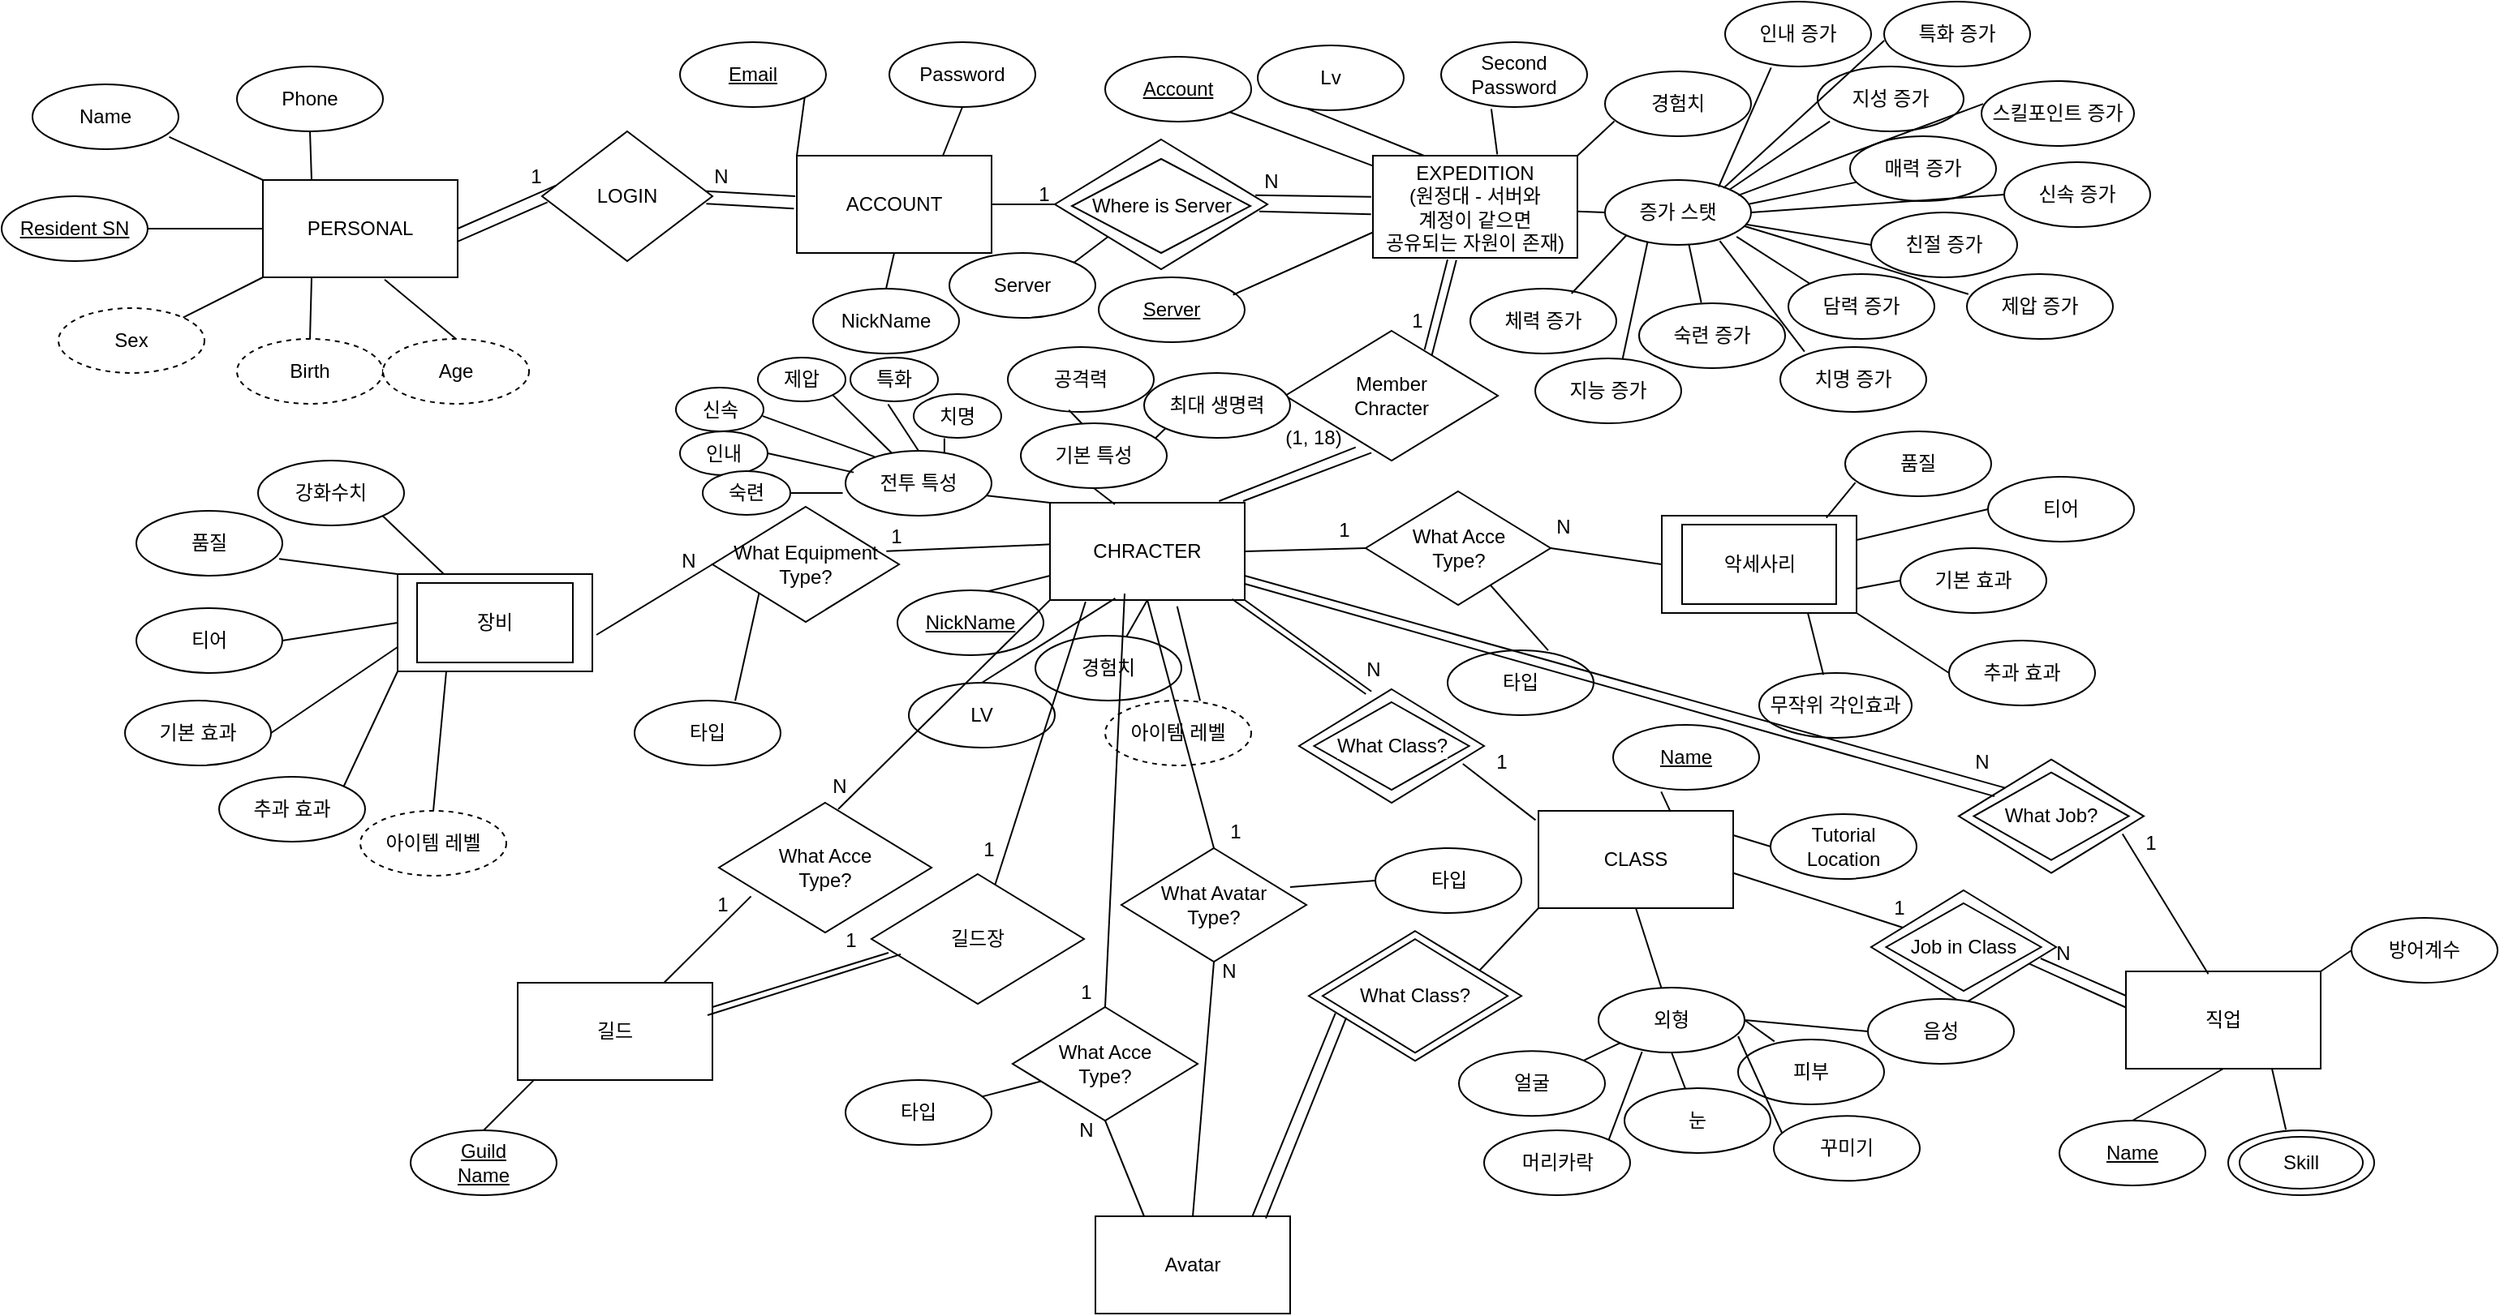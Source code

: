 <mxfile version="15.6.5" type="device"><diagram id="PRyMqrD51LZYALv18PXP" name="Page-1"><mxGraphModel dx="2557" dy="2134" grid="0" gridSize="10" guides="1" tooltips="1" connect="1" arrows="1" fold="1" page="1" pageScale="1" pageWidth="827" pageHeight="1169" background="#FFFFFF" math="0" shadow="0"><root><mxCell id="0"/><mxCell id="1" parent="0"/><mxCell id="XZS2H1NHje9t-O2PK_zR-1" value="PERSONAL" style="rounded=0;whiteSpace=wrap;html=1;" parent="1" vertex="1"><mxGeometry x="-74" y="90" width="120" height="60" as="geometry"/></mxCell><mxCell id="XZS2H1NHje9t-O2PK_zR-3" value="CHRACTER" style="rounded=0;whiteSpace=wrap;html=1;" parent="1" vertex="1"><mxGeometry x="411" y="289" width="120" height="60" as="geometry"/></mxCell><mxCell id="XZS2H1NHje9t-O2PK_zR-4" value="EXPEDITION&lt;br&gt;(원정대 - 서버와&lt;br&gt;계정이 같으면&lt;br&gt;공유되는 자원이 존재)" style="rounded=0;whiteSpace=wrap;html=1;" parent="1" vertex="1"><mxGeometry x="610" y="75" width="126" height="63" as="geometry"/></mxCell><mxCell id="XZS2H1NHje9t-O2PK_zR-6" value="Name" style="ellipse;whiteSpace=wrap;html=1;" parent="1" vertex="1"><mxGeometry x="-216" y="31" width="90" height="40" as="geometry"/></mxCell><mxCell id="XZS2H1NHje9t-O2PK_zR-7" value="" style="endArrow=none;html=1;rounded=0;exitX=0.936;exitY=0.81;exitDx=0;exitDy=0;entryX=0;entryY=0;entryDx=0;entryDy=0;exitPerimeter=0;" parent="1" source="XZS2H1NHje9t-O2PK_zR-6" target="XZS2H1NHje9t-O2PK_zR-1" edge="1"><mxGeometry width="50" height="50" relative="1" as="geometry"><mxPoint x="-104" y="320" as="sourcePoint"/><mxPoint x="-54" y="270" as="targetPoint"/></mxGeometry></mxCell><mxCell id="XZS2H1NHje9t-O2PK_zR-8" value="Sex" style="ellipse;whiteSpace=wrap;html=1;dashed=1;" parent="1" vertex="1"><mxGeometry x="-200" y="169" width="90" height="40" as="geometry"/></mxCell><mxCell id="XZS2H1NHje9t-O2PK_zR-9" value="Birth" style="ellipse;whiteSpace=wrap;html=1;dashed=1;" parent="1" vertex="1"><mxGeometry x="-90" y="188" width="90" height="40" as="geometry"/></mxCell><mxCell id="XZS2H1NHje9t-O2PK_zR-10" value="Age" style="ellipse;whiteSpace=wrap;html=1;dashed=1;" parent="1" vertex="1"><mxGeometry y="188" width="90" height="40" as="geometry"/></mxCell><mxCell id="XZS2H1NHje9t-O2PK_zR-11" value="Phone" style="ellipse;whiteSpace=wrap;html=1;" parent="1" vertex="1"><mxGeometry x="-90" y="20" width="90" height="40" as="geometry"/></mxCell><mxCell id="XZS2H1NHje9t-O2PK_zR-12" value="NickName" style="ellipse;whiteSpace=wrap;html=1;" parent="1" vertex="1"><mxGeometry x="265" y="157" width="90" height="40" as="geometry"/></mxCell><mxCell id="XZS2H1NHje9t-O2PK_zR-13" value="Email" style="ellipse;whiteSpace=wrap;html=1;fontStyle=4" parent="1" vertex="1"><mxGeometry x="183" y="5" width="90" height="40" as="geometry"/></mxCell><mxCell id="XZS2H1NHje9t-O2PK_zR-14" value="Lv" style="ellipse;whiteSpace=wrap;html=1;" parent="1" vertex="1"><mxGeometry x="539" y="7" width="90" height="40" as="geometry"/></mxCell><mxCell id="XZS2H1NHje9t-O2PK_zR-15" value="Password" style="ellipse;whiteSpace=wrap;html=1;" parent="1" vertex="1"><mxGeometry x="312" y="5" width="90" height="40" as="geometry"/></mxCell><mxCell id="XZS2H1NHje9t-O2PK_zR-16" value="ACCOUNT" style="rounded=0;whiteSpace=wrap;html=1;" parent="1" vertex="1"><mxGeometry x="255" y="75" width="120" height="60" as="geometry"/></mxCell><mxCell id="XZS2H1NHje9t-O2PK_zR-18" value="" style="endArrow=none;html=1;rounded=0;entryX=0;entryY=0;entryDx=0;entryDy=0;exitX=1;exitY=1;exitDx=0;exitDy=0;" parent="1" source="XZS2H1NHje9t-O2PK_zR-13" target="XZS2H1NHje9t-O2PK_zR-16" edge="1"><mxGeometry width="50" height="50" relative="1" as="geometry"><mxPoint x="243" y="45" as="sourcePoint"/><mxPoint x="301" y="72" as="targetPoint"/></mxGeometry></mxCell><mxCell id="XZS2H1NHje9t-O2PK_zR-19" value="" style="endArrow=none;html=1;rounded=0;exitX=0.962;exitY=0.461;exitDx=0;exitDy=0;exitPerimeter=0;" parent="1" source="XZS2H1NHje9t-O2PK_zR-36" edge="1"><mxGeometry width="50" height="50" relative="1" as="geometry"><mxPoint x="200.0" y="183.002" as="sourcePoint"/><mxPoint x="254" y="100" as="targetPoint"/></mxGeometry></mxCell><mxCell id="XZS2H1NHje9t-O2PK_zR-20" value="" style="endArrow=none;html=1;rounded=0;entryX=0.25;entryY=0;entryDx=0;entryDy=0;exitX=0.5;exitY=1;exitDx=0;exitDy=0;" parent="1" source="XZS2H1NHje9t-O2PK_zR-11" target="XZS2H1NHje9t-O2PK_zR-1" edge="1"><mxGeometry width="50" height="50" relative="1" as="geometry"><mxPoint x="6.82" y="54.142" as="sourcePoint"/><mxPoint x="27.0" y="90" as="targetPoint"/></mxGeometry></mxCell><mxCell id="XZS2H1NHje9t-O2PK_zR-21" value="" style="endArrow=none;html=1;rounded=0;entryX=0.5;entryY=0;entryDx=0;entryDy=0;exitX=0.5;exitY=1;exitDx=0;exitDy=0;" parent="1" source="XZS2H1NHje9t-O2PK_zR-16" target="XZS2H1NHje9t-O2PK_zR-12" edge="1"><mxGeometry width="50" height="50" relative="1" as="geometry"><mxPoint x="403.0" y="121.142" as="sourcePoint"/><mxPoint x="423.18" y="157" as="targetPoint"/></mxGeometry></mxCell><mxCell id="XZS2H1NHje9t-O2PK_zR-22" value="" style="endArrow=none;html=1;rounded=0;exitX=1.002;exitY=0.63;exitDx=0;exitDy=0;exitPerimeter=0;entryX=0.032;entryY=0.546;entryDx=0;entryDy=0;entryPerimeter=0;" parent="1" source="XZS2H1NHje9t-O2PK_zR-1" target="XZS2H1NHje9t-O2PK_zR-36" edge="1"><mxGeometry width="50" height="50" relative="1" as="geometry"><mxPoint x="110.0" y="171.072" as="sourcePoint"/><mxPoint x="109" y="111" as="targetPoint"/></mxGeometry></mxCell><mxCell id="XZS2H1NHje9t-O2PK_zR-23" value="" style="endArrow=none;html=1;rounded=0;entryX=-0.015;entryY=0.543;entryDx=0;entryDy=0;exitX=0.964;exitY=0.558;exitDx=0;exitDy=0;exitPerimeter=0;entryPerimeter=0;" parent="1" source="XZS2H1NHje9t-O2PK_zR-36" target="XZS2H1NHje9t-O2PK_zR-16" edge="1"><mxGeometry width="50" height="50" relative="1" as="geometry"><mxPoint x="200.0" y="135.002" as="sourcePoint"/><mxPoint x="220.18" y="170.86" as="targetPoint"/></mxGeometry></mxCell><mxCell id="XZS2H1NHje9t-O2PK_zR-24" value="" style="endArrow=none;html=1;rounded=0;entryX=0.08;entryY=0.418;entryDx=0;entryDy=0;exitX=1;exitY=0.5;exitDx=0;exitDy=0;entryPerimeter=0;" parent="1" source="XZS2H1NHje9t-O2PK_zR-1" target="XZS2H1NHje9t-O2PK_zR-36" edge="1"><mxGeometry width="50" height="50" relative="1" as="geometry"><mxPoint x="220.0" y="223.002" as="sourcePoint"/><mxPoint x="240.18" y="258.86" as="targetPoint"/></mxGeometry></mxCell><mxCell id="XZS2H1NHje9t-O2PK_zR-25" value="" style="endArrow=none;html=1;rounded=0;entryX=0;entryY=0.5;entryDx=0;entryDy=0;exitX=1;exitY=0.5;exitDx=0;exitDy=0;" parent="1" source="XZS2H1NHje9t-O2PK_zR-16" target="XZS2H1NHje9t-O2PK_zR-34" edge="1"><mxGeometry width="50" height="50" relative="1" as="geometry"><mxPoint x="381.82" y="104.142" as="sourcePoint"/><mxPoint x="402.0" y="140" as="targetPoint"/></mxGeometry></mxCell><mxCell id="XZS2H1NHje9t-O2PK_zR-26" value="" style="endArrow=none;html=1;rounded=0;entryX=0.333;entryY=0.97;entryDx=0;entryDy=0;exitX=0.25;exitY=0;exitDx=0;exitDy=0;entryPerimeter=0;" parent="1" source="XZS2H1NHje9t-O2PK_zR-4" target="XZS2H1NHje9t-O2PK_zR-14" edge="1"><mxGeometry width="50" height="50" relative="1" as="geometry"><mxPoint x="659.91" y="190.002" as="sourcePoint"/><mxPoint x="680.09" y="225.86" as="targetPoint"/></mxGeometry></mxCell><mxCell id="XZS2H1NHje9t-O2PK_zR-27" value="" style="endArrow=none;html=1;rounded=0;entryX=1;entryY=0;entryDx=0;entryDy=0;exitX=0;exitY=1;exitDx=0;exitDy=0;" parent="1" source="XZS2H1NHje9t-O2PK_zR-34" target="XZS2H1NHje9t-O2PK_zR-35" edge="1"><mxGeometry width="50" height="50" relative="1" as="geometry"><mxPoint x="228.0" y="273.142" as="sourcePoint"/><mxPoint x="248.18" y="309" as="targetPoint"/></mxGeometry></mxCell><mxCell id="XZS2H1NHje9t-O2PK_zR-28" value="" style="endArrow=none;html=1;rounded=0;entryX=0.5;entryY=0;entryDx=0;entryDy=0;exitX=0.625;exitY=1.023;exitDx=0;exitDy=0;exitPerimeter=0;" parent="1" source="XZS2H1NHje9t-O2PK_zR-1" target="XZS2H1NHje9t-O2PK_zR-10" edge="1"><mxGeometry width="50" height="50" relative="1" as="geometry"><mxPoint x="9.82" y="154.142" as="sourcePoint"/><mxPoint x="30.0" y="190" as="targetPoint"/></mxGeometry></mxCell><mxCell id="XZS2H1NHje9t-O2PK_zR-29" value="" style="endArrow=none;html=1;rounded=0;entryX=0.5;entryY=0;entryDx=0;entryDy=0;exitX=0.25;exitY=1;exitDx=0;exitDy=0;" parent="1" source="XZS2H1NHje9t-O2PK_zR-1" target="XZS2H1NHje9t-O2PK_zR-9" edge="1"><mxGeometry width="50" height="50" relative="1" as="geometry"><mxPoint x="-32.0" y="159.002" as="sourcePoint"/><mxPoint x="-11.82" y="194.86" as="targetPoint"/></mxGeometry></mxCell><mxCell id="XZS2H1NHje9t-O2PK_zR-30" value="" style="endArrow=none;html=1;rounded=0;entryX=0;entryY=1;entryDx=0;entryDy=0;exitX=1;exitY=0;exitDx=0;exitDy=0;" parent="1" source="XZS2H1NHje9t-O2PK_zR-8" target="XZS2H1NHje9t-O2PK_zR-1" edge="1"><mxGeometry width="50" height="50" relative="1" as="geometry"><mxPoint x="-122.0" y="145.002" as="sourcePoint"/><mxPoint x="-101.82" y="180.86" as="targetPoint"/></mxGeometry></mxCell><mxCell id="XZS2H1NHje9t-O2PK_zR-31" value="" style="endArrow=none;html=1;rounded=0;entryX=0;entryY=0.5;entryDx=0;entryDy=0;exitX=1;exitY=0.5;exitDx=0;exitDy=0;" parent="1" source="XZS2H1NHje9t-O2PK_zR-33" target="XZS2H1NHje9t-O2PK_zR-1" edge="1"><mxGeometry width="50" height="50" relative="1" as="geometry"><mxPoint x="-122.0" y="128.002" as="sourcePoint"/><mxPoint x="-101.82" y="163.86" as="targetPoint"/></mxGeometry></mxCell><mxCell id="XZS2H1NHje9t-O2PK_zR-32" value="" style="endArrow=none;html=1;rounded=0;entryX=0.75;entryY=0;entryDx=0;entryDy=0;exitX=0.5;exitY=1;exitDx=0;exitDy=0;" parent="1" source="XZS2H1NHje9t-O2PK_zR-15" target="XZS2H1NHje9t-O2PK_zR-16" edge="1"><mxGeometry width="50" height="50" relative="1" as="geometry"><mxPoint x="398.0" y="78.002" as="sourcePoint"/><mxPoint x="418.18" y="113.86" as="targetPoint"/></mxGeometry></mxCell><mxCell id="XZS2H1NHje9t-O2PK_zR-33" value="Resident SN" style="ellipse;whiteSpace=wrap;html=1;fontStyle=4" parent="1" vertex="1"><mxGeometry x="-235" y="100" width="90" height="40" as="geometry"/></mxCell><mxCell id="XZS2H1NHje9t-O2PK_zR-34" value="" style="rhombus;whiteSpace=wrap;html=1;" parent="1" vertex="1"><mxGeometry x="414" y="65" width="131" height="80" as="geometry"/></mxCell><mxCell id="XZS2H1NHje9t-O2PK_zR-35" value="Server" style="ellipse;whiteSpace=wrap;html=1;" parent="1" vertex="1"><mxGeometry x="349" y="135" width="90" height="40" as="geometry"/></mxCell><mxCell id="XZS2H1NHje9t-O2PK_zR-36" value="LOGIN" style="rhombus;whiteSpace=wrap;html=1;" parent="1" vertex="1"><mxGeometry x="98" y="60" width="105" height="80" as="geometry"/></mxCell><mxCell id="XZS2H1NHje9t-O2PK_zR-37" value="" style="endArrow=none;html=1;rounded=0;exitX=0.943;exitY=0.43;exitDx=0;exitDy=0;exitPerimeter=0;entryX=-0.008;entryY=0.403;entryDx=0;entryDy=0;entryPerimeter=0;" parent="1" source="XZS2H1NHje9t-O2PK_zR-34" target="XZS2H1NHje9t-O2PK_zR-4" edge="1"><mxGeometry width="50" height="50" relative="1" as="geometry"><mxPoint x="562.0" y="121.142" as="sourcePoint"/><mxPoint x="597" y="99" as="targetPoint"/></mxGeometry></mxCell><mxCell id="XZS2H1NHje9t-O2PK_zR-38" value="" style="endArrow=none;html=1;rounded=0;entryX=-0.009;entryY=0.574;entryDx=0;entryDy=0;exitX=0.962;exitY=0.555;exitDx=0;exitDy=0;exitPerimeter=0;entryPerimeter=0;" parent="1" source="XZS2H1NHje9t-O2PK_zR-34" target="XZS2H1NHje9t-O2PK_zR-4" edge="1"><mxGeometry width="50" height="50" relative="1" as="geometry"><mxPoint x="549.0" y="121.142" as="sourcePoint"/><mxPoint x="569.18" y="157.0" as="targetPoint"/></mxGeometry></mxCell><mxCell id="XZS2H1NHje9t-O2PK_zR-39" value="" style="endArrow=none;html=1;rounded=0;entryX=0.608;entryY=-0.013;entryDx=0;entryDy=0;exitX=0.344;exitY=1.03;exitDx=0;exitDy=0;exitPerimeter=0;entryPerimeter=0;" parent="1" source="XZS2H1NHje9t-O2PK_zR-53" target="XZS2H1NHje9t-O2PK_zR-4" edge="1"><mxGeometry width="50" height="50" relative="1" as="geometry"><mxPoint x="601.0" y="221.002" as="sourcePoint"/><mxPoint x="621.18" y="256.86" as="targetPoint"/></mxGeometry></mxCell><mxCell id="XZS2H1NHje9t-O2PK_zR-40" value="" style="endArrow=none;html=1;rounded=0;entryX=0.084;entryY=0.846;entryDx=0;entryDy=0;exitX=1;exitY=0;exitDx=0;exitDy=0;entryPerimeter=0;" parent="1" source="XZS2H1NHje9t-O2PK_zR-91" target="XZS2H1NHje9t-O2PK_zR-74" edge="1"><mxGeometry width="50" height="50" relative="1" as="geometry"><mxPoint x="864.0" y="79.002" as="sourcePoint"/><mxPoint x="884.18" y="114.86" as="targetPoint"/></mxGeometry></mxCell><mxCell id="XZS2H1NHje9t-O2PK_zR-41" value="" style="endArrow=none;html=1;rounded=0;entryX=0;entryY=0.5;entryDx=0;entryDy=0;exitX=1.001;exitY=0.545;exitDx=0;exitDy=0;exitPerimeter=0;" parent="1" source="XZS2H1NHje9t-O2PK_zR-4" target="XZS2H1NHje9t-O2PK_zR-91" edge="1"><mxGeometry width="50" height="50" relative="1" as="geometry"><mxPoint x="742.0" y="130.002" as="sourcePoint"/><mxPoint x="762.18" y="165.86" as="targetPoint"/></mxGeometry></mxCell><mxCell id="XZS2H1NHje9t-O2PK_zR-44" value="" style="endArrow=none;html=1;rounded=0;entryX=0.064;entryY=0.769;entryDx=0;entryDy=0;exitX=1;exitY=0;exitDx=0;exitDy=0;entryPerimeter=0;" parent="1" source="XZS2H1NHje9t-O2PK_zR-4" target="XZS2H1NHje9t-O2PK_zR-54" edge="1"><mxGeometry width="50" height="50" relative="1" as="geometry"><mxPoint x="739.0" y="67.002" as="sourcePoint"/><mxPoint x="759.18" y="102.86" as="targetPoint"/></mxGeometry></mxCell><mxCell id="XZS2H1NHje9t-O2PK_zR-45" value="" style="endArrow=none;html=1;rounded=0;exitX=0.5;exitY=1;exitDx=0;exitDy=0;" parent="1" source="XZS2H1NHje9t-O2PK_zR-3" target="XZS2H1NHje9t-O2PK_zR-89" edge="1"><mxGeometry width="50" height="50" relative="1" as="geometry"><mxPoint x="504.0" y="358.002" as="sourcePoint"/><mxPoint x="524.18" y="393.86" as="targetPoint"/></mxGeometry></mxCell><mxCell id="XZS2H1NHje9t-O2PK_zR-46" value="" style="endArrow=none;html=1;rounded=0;entryX=0.5;entryY=0;entryDx=0;entryDy=0;exitX=0.335;exitY=0.983;exitDx=0;exitDy=0;exitPerimeter=0;" parent="1" source="XZS2H1NHje9t-O2PK_zR-3" target="XZS2H1NHje9t-O2PK_zR-88" edge="1"><mxGeometry width="50" height="50" relative="1" as="geometry"><mxPoint x="458.0" y="352.142" as="sourcePoint"/><mxPoint x="478.18" y="388.0" as="targetPoint"/></mxGeometry></mxCell><mxCell id="XZS2H1NHje9t-O2PK_zR-47" value="" style="endArrow=none;html=1;rounded=0;exitX=0.405;exitY=0.94;exitDx=0;exitDy=0;exitPerimeter=0;" parent="1" source="XZS2H1NHje9t-O2PK_zR-79" edge="1"><mxGeometry width="50" height="50" relative="1" as="geometry"><mxPoint x="583.0" y="333.002" as="sourcePoint"/><mxPoint x="530" y="288" as="targetPoint"/></mxGeometry></mxCell><mxCell id="XZS2H1NHje9t-O2PK_zR-48" value="" style="endArrow=none;html=1;rounded=0;entryX=0.868;entryY=-0.017;entryDx=0;entryDy=0;exitX=0.331;exitY=0.898;exitDx=0;exitDy=0;exitPerimeter=0;entryPerimeter=0;" parent="1" source="XZS2H1NHje9t-O2PK_zR-79" target="XZS2H1NHje9t-O2PK_zR-3" edge="1"><mxGeometry width="50" height="50" relative="1" as="geometry"><mxPoint x="455.0" y="236.002" as="sourcePoint"/><mxPoint x="475.18" y="271.86" as="targetPoint"/></mxGeometry></mxCell><mxCell id="XZS2H1NHje9t-O2PK_zR-49" value="" style="endArrow=none;html=1;rounded=0;entryX=0.597;entryY=0.029;entryDx=0;entryDy=0;exitX=0;exitY=0.75;exitDx=0;exitDy=0;entryPerimeter=0;" parent="1" source="XZS2H1NHje9t-O2PK_zR-3" target="XZS2H1NHje9t-O2PK_zR-87" edge="1"><mxGeometry width="50" height="50" relative="1" as="geometry"><mxPoint x="321.82" y="406.002" as="sourcePoint"/><mxPoint x="342.0" y="441.86" as="targetPoint"/></mxGeometry></mxCell><mxCell id="XZS2H1NHje9t-O2PK_zR-51" value="1" style="text;html=1;align=center;verticalAlign=middle;resizable=0;points=[];autosize=1;strokeColor=none;fillColor=none;" parent="1" vertex="1"><mxGeometry x="86" y="79" width="16" height="18" as="geometry"/></mxCell><mxCell id="XZS2H1NHje9t-O2PK_zR-52" value="N" style="text;html=1;align=center;verticalAlign=middle;resizable=0;points=[];autosize=1;strokeColor=none;fillColor=none;" parent="1" vertex="1"><mxGeometry x="198" y="79" width="19" height="18" as="geometry"/></mxCell><mxCell id="XZS2H1NHje9t-O2PK_zR-53" value="Second&lt;br&gt;Password" style="ellipse;whiteSpace=wrap;html=1;" parent="1" vertex="1"><mxGeometry x="652" y="5" width="90" height="40" as="geometry"/></mxCell><mxCell id="XZS2H1NHje9t-O2PK_zR-54" value="경험치" style="ellipse;whiteSpace=wrap;html=1;" parent="1" vertex="1"><mxGeometry x="753" y="23" width="90" height="40" as="geometry"/></mxCell><mxCell id="XZS2H1NHje9t-O2PK_zR-55" value="스킬포인트 증가" style="ellipse;whiteSpace=wrap;html=1;" parent="1" vertex="1"><mxGeometry x="985" y="29" width="94" height="40" as="geometry"/></mxCell><mxCell id="XZS2H1NHje9t-O2PK_zR-63" value="숙련 증가" style="ellipse;whiteSpace=wrap;html=1;" parent="1" vertex="1"><mxGeometry x="774" y="166" width="90" height="40" as="geometry"/></mxCell><mxCell id="XZS2H1NHje9t-O2PK_zR-64" value="인내 증가" style="ellipse;whiteSpace=wrap;html=1;" parent="1" vertex="1"><mxGeometry x="827" y="-20" width="90" height="40" as="geometry"/></mxCell><mxCell id="XZS2H1NHje9t-O2PK_zR-65" value="신속 증가" style="ellipse;whiteSpace=wrap;html=1;" parent="1" vertex="1"><mxGeometry x="999" y="79" width="90" height="40" as="geometry"/></mxCell><mxCell id="XZS2H1NHje9t-O2PK_zR-66" value="제압 증가" style="ellipse;whiteSpace=wrap;html=1;" parent="1" vertex="1"><mxGeometry x="976" y="148" width="90" height="40" as="geometry"/></mxCell><mxCell id="XZS2H1NHje9t-O2PK_zR-67" value="특화 증가" style="ellipse;whiteSpace=wrap;html=1;" parent="1" vertex="1"><mxGeometry x="925" y="-20" width="90" height="40" as="geometry"/></mxCell><mxCell id="XZS2H1NHje9t-O2PK_zR-68" value="치명 증가" style="ellipse;whiteSpace=wrap;html=1;" parent="1" vertex="1"><mxGeometry x="861" y="193" width="90" height="40" as="geometry"/></mxCell><mxCell id="XZS2H1NHje9t-O2PK_zR-69" value="체력 증가" style="ellipse;whiteSpace=wrap;html=1;" parent="1" vertex="1"><mxGeometry x="670" y="157" width="90" height="40" as="geometry"/></mxCell><mxCell id="XZS2H1NHje9t-O2PK_zR-70" value="지능 증가" style="ellipse;whiteSpace=wrap;html=1;" parent="1" vertex="1"><mxGeometry x="710" y="200" width="90" height="40" as="geometry"/></mxCell><mxCell id="XZS2H1NHje9t-O2PK_zR-71" value="담력 증가" style="ellipse;whiteSpace=wrap;html=1;" parent="1" vertex="1"><mxGeometry x="866" y="148" width="90" height="40" as="geometry"/></mxCell><mxCell id="XZS2H1NHje9t-O2PK_zR-72" value="친절 증가" style="ellipse;whiteSpace=wrap;html=1;" parent="1" vertex="1"><mxGeometry x="917" y="110" width="90" height="40" as="geometry"/></mxCell><mxCell id="XZS2H1NHje9t-O2PK_zR-73" value="매력 증가" style="ellipse;whiteSpace=wrap;html=1;" parent="1" vertex="1"><mxGeometry x="904" y="63" width="90" height="40" as="geometry"/></mxCell><mxCell id="XZS2H1NHje9t-O2PK_zR-74" value="지성 증가" style="ellipse;whiteSpace=wrap;html=1;" parent="1" vertex="1"><mxGeometry x="884" y="20" width="90" height="40" as="geometry"/></mxCell><mxCell id="XZS2H1NHje9t-O2PK_zR-75" value="" style="rounded=0;whiteSpace=wrap;html=1;" parent="1" vertex="1"><mxGeometry x="9" y="333" width="120" height="60" as="geometry"/></mxCell><mxCell id="XZS2H1NHje9t-O2PK_zR-79" value="Member&lt;br&gt;Chracter" style="rhombus;whiteSpace=wrap;html=1;" parent="1" vertex="1"><mxGeometry x="556" y="183" width="131" height="80" as="geometry"/></mxCell><mxCell id="XZS2H1NHje9t-O2PK_zR-80" value="1" style="text;html=1;align=center;verticalAlign=middle;resizable=0;points=[];autosize=1;strokeColor=none;fillColor=none;" parent="1" vertex="1"><mxGeometry x="399" y="90" width="16" height="18" as="geometry"/></mxCell><mxCell id="XZS2H1NHje9t-O2PK_zR-81" value="N" style="text;html=1;align=center;verticalAlign=middle;resizable=0;points=[];autosize=1;strokeColor=none;fillColor=none;" parent="1" vertex="1"><mxGeometry x="537" y="82" width="19" height="18" as="geometry"/></mxCell><mxCell id="XZS2H1NHje9t-O2PK_zR-82" value="" style="endArrow=none;html=1;rounded=0;entryX=0.689;entryY=0.19;entryDx=0;entryDy=0;exitX=0.408;exitY=1.021;exitDx=0;exitDy=0;exitPerimeter=0;entryPerimeter=0;" parent="1" source="XZS2H1NHje9t-O2PK_zR-4" target="XZS2H1NHje9t-O2PK_zR-79" edge="1"><mxGeometry width="50" height="50" relative="1" as="geometry"><mxPoint x="664.895" y="153.36" as="sourcePoint"/><mxPoint x="637.4" y="194.92" as="targetPoint"/></mxGeometry></mxCell><mxCell id="XZS2H1NHje9t-O2PK_zR-83" value="" style="endArrow=none;html=1;rounded=0;entryX=0.655;entryY=0.146;entryDx=0;entryDy=0;entryPerimeter=0;" parent="1" target="XZS2H1NHje9t-O2PK_zR-79" edge="1"><mxGeometry width="50" height="50" relative="1" as="geometry"><mxPoint x="656" y="139" as="sourcePoint"/><mxPoint x="629.0" y="194.14" as="targetPoint"/></mxGeometry></mxCell><mxCell id="XZS2H1NHje9t-O2PK_zR-84" value="(1, 18)" style="text;html=1;align=center;verticalAlign=middle;resizable=0;points=[];autosize=1;strokeColor=none;fillColor=none;" parent="1" vertex="1"><mxGeometry x="551" y="240" width="44" height="18" as="geometry"/></mxCell><mxCell id="XZS2H1NHje9t-O2PK_zR-85" value="1" style="text;html=1;align=center;verticalAlign=middle;resizable=0;points=[];autosize=1;strokeColor=none;fillColor=none;" parent="1" vertex="1"><mxGeometry x="629" y="168" width="16" height="18" as="geometry"/></mxCell><mxCell id="XZS2H1NHje9t-O2PK_zR-87" value="NickName" style="ellipse;whiteSpace=wrap;html=1;fontStyle=4" parent="1" vertex="1"><mxGeometry x="317" y="343" width="90" height="40" as="geometry"/></mxCell><mxCell id="XZS2H1NHje9t-O2PK_zR-88" value="LV" style="ellipse;whiteSpace=wrap;html=1;fontStyle=0" parent="1" vertex="1"><mxGeometry x="324" y="400" width="90" height="40" as="geometry"/></mxCell><mxCell id="XZS2H1NHje9t-O2PK_zR-89" value="경험치" style="ellipse;whiteSpace=wrap;html=1;fontStyle=0" parent="1" vertex="1"><mxGeometry x="402" y="371" width="90" height="40" as="geometry"/></mxCell><mxCell id="XZS2H1NHje9t-O2PK_zR-91" value="증가 스탯" style="ellipse;whiteSpace=wrap;html=1;" parent="1" vertex="1"><mxGeometry x="753" y="90" width="90" height="40" as="geometry"/></mxCell><mxCell id="XZS2H1NHje9t-O2PK_zR-92" value="" style="endArrow=none;html=1;rounded=0;entryX=0.011;entryY=0.351;entryDx=0;entryDy=0;exitX=0.913;exitY=0.236;exitDx=0;exitDy=0;exitPerimeter=0;entryPerimeter=0;" parent="1" source="XZS2H1NHje9t-O2PK_zR-91" target="XZS2H1NHje9t-O2PK_zR-55" edge="1"><mxGeometry width="50" height="50" relative="1" as="geometry"><mxPoint x="836.22" y="97.0" as="sourcePoint"/><mxPoint x="985.78" y="47.64" as="targetPoint"/></mxGeometry></mxCell><mxCell id="XZS2H1NHje9t-O2PK_zR-93" value="" style="endArrow=none;html=1;rounded=0;entryX=0;entryY=0.5;entryDx=0;entryDy=0;exitX=1;exitY=0.5;exitDx=0;exitDy=0;" parent="1" source="XZS2H1NHje9t-O2PK_zR-91" target="XZS2H1NHje9t-O2PK_zR-65" edge="1"><mxGeometry width="50" height="50" relative="1" as="geometry"><mxPoint x="866" y="109" as="sourcePoint"/><mxPoint x="996.034" y="53.04" as="targetPoint"/></mxGeometry></mxCell><mxCell id="XZS2H1NHje9t-O2PK_zR-95" value="" style="endArrow=none;html=1;rounded=0;entryX=0;entryY=1;entryDx=0;entryDy=0;exitX=0.693;exitY=0.075;exitDx=0;exitDy=0;exitPerimeter=0;" parent="1" source="XZS2H1NHje9t-O2PK_zR-69" target="XZS2H1NHje9t-O2PK_zR-91" edge="1"><mxGeometry width="50" height="50" relative="1" as="geometry"><mxPoint x="815.0" y="147.08" as="sourcePoint"/><mxPoint x="1032.35" y="166" as="targetPoint"/></mxGeometry></mxCell><mxCell id="XZS2H1NHje9t-O2PK_zR-96" value="" style="endArrow=none;html=1;rounded=0;entryX=0.291;entryY=0.96;entryDx=0;entryDy=0;exitX=0.599;exitY=0;exitDx=0;exitDy=0;exitPerimeter=0;entryPerimeter=0;" parent="1" source="XZS2H1NHje9t-O2PK_zR-70" target="XZS2H1NHje9t-O2PK_zR-91" edge="1"><mxGeometry width="50" height="50" relative="1" as="geometry"><mxPoint x="742.37" y="170" as="sourcePoint"/><mxPoint x="776.265" y="134.18" as="targetPoint"/></mxGeometry></mxCell><mxCell id="XZS2H1NHje9t-O2PK_zR-97" value="" style="endArrow=none;html=1;rounded=0;entryX=0.575;entryY=0.998;entryDx=0;entryDy=0;exitX=0.426;exitY=-0.007;exitDx=0;exitDy=0;exitPerimeter=0;entryPerimeter=0;" parent="1" source="XZS2H1NHje9t-O2PK_zR-63" target="XZS2H1NHje9t-O2PK_zR-91" edge="1"><mxGeometry width="50" height="50" relative="1" as="geometry"><mxPoint x="773.91" y="210" as="sourcePoint"/><mxPoint x="789.19" y="138.4" as="targetPoint"/></mxGeometry></mxCell><mxCell id="XZS2H1NHje9t-O2PK_zR-98" value="" style="endArrow=none;html=1;rounded=0;entryX=0.786;entryY=0.94;entryDx=0;entryDy=0;exitX=0.166;exitY=0.07;exitDx=0;exitDy=0;exitPerimeter=0;entryPerimeter=0;" parent="1" source="XZS2H1NHje9t-O2PK_zR-68" target="XZS2H1NHje9t-O2PK_zR-91" edge="1"><mxGeometry width="50" height="50" relative="1" as="geometry"><mxPoint x="822.34" y="175.72" as="sourcePoint"/><mxPoint x="814.75" y="139.92" as="targetPoint"/></mxGeometry></mxCell><mxCell id="XZS2H1NHje9t-O2PK_zR-99" value="" style="endArrow=none;html=1;rounded=0;entryX=0.901;entryY=0.874;entryDx=0;entryDy=0;exitX=0;exitY=0;exitDx=0;exitDy=0;entryPerimeter=0;" parent="1" source="XZS2H1NHje9t-O2PK_zR-71" target="XZS2H1NHje9t-O2PK_zR-91" edge="1"><mxGeometry width="50" height="50" relative="1" as="geometry"><mxPoint x="885.94" y="205.8" as="sourcePoint"/><mxPoint x="833.74" y="137.6" as="targetPoint"/></mxGeometry></mxCell><mxCell id="XZS2H1NHje9t-O2PK_zR-100" value="" style="endArrow=none;html=1;rounded=0;entryX=0.964;entryY=0.683;entryDx=0;entryDy=0;exitX=0;exitY=0.5;exitDx=0;exitDy=0;entryPerimeter=0;" parent="1" source="XZS2H1NHje9t-O2PK_zR-72" target="XZS2H1NHje9t-O2PK_zR-91" edge="1"><mxGeometry width="50" height="50" relative="1" as="geometry"><mxPoint x="889.265" y="163.82" as="sourcePoint"/><mxPoint x="844.09" y="134.96" as="targetPoint"/></mxGeometry></mxCell><mxCell id="XZS2H1NHje9t-O2PK_zR-101" value="" style="endArrow=none;html=1;rounded=0;entryX=0.989;entryY=0.369;entryDx=0;entryDy=0;exitX=0.04;exitY=0.711;exitDx=0;exitDy=0;entryPerimeter=0;exitPerimeter=0;" parent="1" source="XZS2H1NHje9t-O2PK_zR-73" target="XZS2H1NHje9t-O2PK_zR-91" edge="1"><mxGeometry width="50" height="50" relative="1" as="geometry"><mxPoint x="927.0" y="140" as="sourcePoint"/><mxPoint x="849.76" y="127.32" as="targetPoint"/></mxGeometry></mxCell><mxCell id="XZS2H1NHje9t-O2PK_zR-102" value="" style="endArrow=none;html=1;rounded=0;entryX=0.956;entryY=0.712;entryDx=0;entryDy=0;exitX=0.01;exitY=0.31;exitDx=0;exitDy=0;entryPerimeter=0;exitPerimeter=0;" parent="1" source="XZS2H1NHje9t-O2PK_zR-66" target="XZS2H1NHje9t-O2PK_zR-91" edge="1"><mxGeometry width="50" height="50" relative="1" as="geometry"><mxPoint x="917.6" y="101.44" as="sourcePoint"/><mxPoint x="852.01" y="114.76" as="targetPoint"/></mxGeometry></mxCell><mxCell id="XZS2H1NHje9t-O2PK_zR-103" value="" style="endArrow=none;html=1;rounded=0;entryX=0.315;entryY=1.018;entryDx=0;entryDy=0;exitX=0.778;exitY=0.106;exitDx=0;exitDy=0;entryPerimeter=0;exitPerimeter=0;" parent="1" source="XZS2H1NHje9t-O2PK_zR-91" target="XZS2H1NHje9t-O2PK_zR-64" edge="1"><mxGeometry width="50" height="50" relative="1" as="geometry"><mxPoint x="839.735" y="105.82" as="sourcePoint"/><mxPoint x="884" y="50" as="targetPoint"/></mxGeometry></mxCell><mxCell id="XZS2H1NHje9t-O2PK_zR-104" value="" style="endArrow=none;html=1;rounded=0;entryX=0.001;entryY=0.599;entryDx=0;entryDy=0;exitX=0.812;exitY=0.125;exitDx=0;exitDy=0;entryPerimeter=0;exitPerimeter=0;" parent="1" source="XZS2H1NHje9t-O2PK_zR-91" target="XZS2H1NHje9t-O2PK_zR-67" edge="1"><mxGeometry width="50" height="50" relative="1" as="geometry"><mxPoint x="839.735" y="105.82" as="sourcePoint"/><mxPoint x="901.56" y="63.84" as="targetPoint"/></mxGeometry></mxCell><mxCell id="XZS2H1NHje9t-O2PK_zR-105" value="Account" style="ellipse;whiteSpace=wrap;html=1;fontStyle=4" parent="1" vertex="1"><mxGeometry x="445" y="14" width="90" height="40" as="geometry"/></mxCell><mxCell id="XZS2H1NHje9t-O2PK_zR-106" value="" style="endArrow=none;html=1;rounded=0;entryX=1;entryY=1;entryDx=0;entryDy=0;exitX=0.001;exitY=0.1;exitDx=0;exitDy=0;exitPerimeter=0;" parent="1" source="XZS2H1NHje9t-O2PK_zR-4" target="XZS2H1NHje9t-O2PK_zR-105" edge="1"><mxGeometry width="50" height="50" relative="1" as="geometry"><mxPoint x="602.03" y="79" as="sourcePoint"/><mxPoint x="531" y="49.8" as="targetPoint"/></mxGeometry></mxCell><mxCell id="XZS2H1NHje9t-O2PK_zR-107" value="Server" style="ellipse;whiteSpace=wrap;html=1;fontStyle=4" parent="1" vertex="1"><mxGeometry x="441" y="150" width="90" height="40" as="geometry"/></mxCell><mxCell id="XZS2H1NHje9t-O2PK_zR-108" value="" style="endArrow=none;html=1;rounded=0;entryX=0;entryY=0.75;entryDx=0;entryDy=0;exitX=0.92;exitY=0.271;exitDx=0;exitDy=0;exitPerimeter=0;" parent="1" source="XZS2H1NHje9t-O2PK_zR-107" target="XZS2H1NHje9t-O2PK_zR-4" edge="1"><mxGeometry width="50" height="50" relative="1" as="geometry"><mxPoint x="539.0" y="159.83" as="sourcePoint"/><mxPoint x="572.871" y="123.999" as="targetPoint"/></mxGeometry></mxCell><mxCell id="XZS2H1NHje9t-O2PK_zR-111" value="타입" style="ellipse;whiteSpace=wrap;html=1;fontStyle=0" parent="1" vertex="1"><mxGeometry x="155" y="411" width="90" height="40" as="geometry"/></mxCell><mxCell id="XZS2H1NHje9t-O2PK_zR-112" value="강화수치" style="ellipse;whiteSpace=wrap;html=1;fontStyle=0" parent="1" vertex="1"><mxGeometry x="-77" y="263" width="90" height="40" as="geometry"/></mxCell><mxCell id="XZS2H1NHje9t-O2PK_zR-113" value="" style="rounded=0;whiteSpace=wrap;html=1;" parent="1" vertex="1"><mxGeometry x="788" y="297" width="120" height="60" as="geometry"/></mxCell><mxCell id="XZS2H1NHje9t-O2PK_zR-116" value="" style="endArrow=none;html=1;rounded=0;entryX=0;entryY=1;entryDx=0;entryDy=0;exitX=0.689;exitY=0.002;exitDx=0;exitDy=0;exitPerimeter=0;" parent="1" source="XZS2H1NHje9t-O2PK_zR-111" target="XZS2H1NHje9t-O2PK_zR-166" edge="1"><mxGeometry width="50" height="50" relative="1" as="geometry"><mxPoint x="265.0" y="464.6" as="sourcePoint"/><mxPoint x="237.182" y="354.84" as="targetPoint"/></mxGeometry></mxCell><mxCell id="XZS2H1NHje9t-O2PK_zR-117" value="" style="endArrow=none;html=1;rounded=0;entryX=0.932;entryY=0.385;entryDx=0;entryDy=0;entryPerimeter=0;exitX=0.004;exitY=0.428;exitDx=0;exitDy=0;exitPerimeter=0;" parent="1" source="XZS2H1NHje9t-O2PK_zR-3" target="XZS2H1NHje9t-O2PK_zR-166" edge="1"><mxGeometry width="50" height="50" relative="1" as="geometry"><mxPoint x="388" y="309" as="sourcePoint"/><mxPoint x="316.175" y="319.88" as="targetPoint"/></mxGeometry></mxCell><mxCell id="XZS2H1NHje9t-O2PK_zR-118" value="" style="endArrow=none;html=1;rounded=0;entryX=1.021;entryY=0.625;entryDx=0;entryDy=0;exitX=0;exitY=0.5;exitDx=0;exitDy=0;entryPerimeter=0;" parent="1" source="XZS2H1NHje9t-O2PK_zR-166" target="XZS2H1NHje9t-O2PK_zR-75" edge="1"><mxGeometry width="50" height="50" relative="1" as="geometry"><mxPoint x="198.799" y="333" as="sourcePoint"/><mxPoint x="170.28" y="349" as="targetPoint"/></mxGeometry></mxCell><mxCell id="XZS2H1NHje9t-O2PK_zR-119" value="" style="endArrow=none;html=1;rounded=0;entryX=1;entryY=1;entryDx=0;entryDy=0;" parent="1" source="XZS2H1NHje9t-O2PK_zR-75" target="XZS2H1NHje9t-O2PK_zR-112" edge="1"><mxGeometry width="50" height="50" relative="1" as="geometry"><mxPoint x="82.72" y="499.6" as="sourcePoint"/><mxPoint x="98.0" y="428" as="targetPoint"/></mxGeometry></mxCell><mxCell id="XZS2H1NHje9t-O2PK_zR-120" value="" style="endArrow=none;html=1;rounded=0;entryX=0.978;entryY=0.741;entryDx=0;entryDy=0;exitX=0;exitY=0;exitDx=0;exitDy=0;entryPerimeter=0;" parent="1" source="XZS2H1NHje9t-O2PK_zR-75" target="XZS2H1NHje9t-O2PK_zR-133" edge="1"><mxGeometry width="50" height="50" relative="1" as="geometry"><mxPoint x="102.0" y="539.0" as="sourcePoint"/><mxPoint x="117.28" y="467.4" as="targetPoint"/></mxGeometry></mxCell><mxCell id="XZS2H1NHje9t-O2PK_zR-121" value="" style="endArrow=none;html=1;rounded=0;entryX=1;entryY=0.5;entryDx=0;entryDy=0;exitX=0;exitY=0.5;exitDx=0;exitDy=0;" parent="1" source="XZS2H1NHje9t-O2PK_zR-75" target="XZS2H1NHje9t-O2PK_zR-134" edge="1"><mxGeometry width="50" height="50" relative="1" as="geometry"><mxPoint x="90.0" y="513.8" as="sourcePoint"/><mxPoint x="105.28" y="442.2" as="targetPoint"/></mxGeometry></mxCell><mxCell id="XZS2H1NHje9t-O2PK_zR-122" value="" style="endArrow=none;html=1;rounded=0;entryX=1;entryY=0.5;entryDx=0;entryDy=0;exitX=0;exitY=0.75;exitDx=0;exitDy=0;" parent="1" source="XZS2H1NHje9t-O2PK_zR-75" target="XZS2H1NHje9t-O2PK_zR-136" edge="1"><mxGeometry width="50" height="50" relative="1" as="geometry"><mxPoint x="122.0" y="559.8" as="sourcePoint"/><mxPoint x="137.28" y="488.2" as="targetPoint"/></mxGeometry></mxCell><mxCell id="XZS2H1NHje9t-O2PK_zR-123" value="" style="endArrow=none;html=1;rounded=0;entryX=1;entryY=0;entryDx=0;entryDy=0;exitX=0;exitY=1;exitDx=0;exitDy=0;" parent="1" source="XZS2H1NHje9t-O2PK_zR-75" target="XZS2H1NHje9t-O2PK_zR-137" edge="1"><mxGeometry width="50" height="50" relative="1" as="geometry"><mxPoint x="131.0" y="555.6" as="sourcePoint"/><mxPoint x="146.28" y="484" as="targetPoint"/></mxGeometry></mxCell><mxCell id="XZS2H1NHje9t-O2PK_zR-124" value="" style="endArrow=none;html=1;rounded=0;entryX=0.25;entryY=1;entryDx=0;entryDy=0;exitX=0.5;exitY=0;exitDx=0;exitDy=0;" parent="1" source="XZS2H1NHje9t-O2PK_zR-135" target="XZS2H1NHje9t-O2PK_zR-75" edge="1"><mxGeometry width="50" height="50" relative="1" as="geometry"><mxPoint x="109.0" y="584.6" as="sourcePoint"/><mxPoint x="124.28" y="513" as="targetPoint"/></mxGeometry></mxCell><mxCell id="XZS2H1NHje9t-O2PK_zR-125" value="" style="endArrow=none;html=1;rounded=0;entryX=1;entryY=0.5;entryDx=0;entryDy=0;exitX=0;exitY=0.5;exitDx=0;exitDy=0;" parent="1" source="XZS2H1NHje9t-O2PK_zR-167" target="XZS2H1NHje9t-O2PK_zR-3" edge="1"><mxGeometry width="50" height="50" relative="1" as="geometry"><mxPoint x="597" y="317" as="sourcePoint"/><mxPoint x="629.0" y="479" as="targetPoint"/></mxGeometry></mxCell><mxCell id="XZS2H1NHje9t-O2PK_zR-126" value="" style="endArrow=none;html=1;rounded=0;entryX=1;entryY=0.5;entryDx=0;entryDy=0;exitX=0;exitY=0.5;exitDx=0;exitDy=0;" parent="1" source="XZS2H1NHje9t-O2PK_zR-113" target="XZS2H1NHje9t-O2PK_zR-167" edge="1"><mxGeometry width="50" height="50" relative="1" as="geometry"><mxPoint x="792" y="328" as="sourcePoint"/><mxPoint x="728" y="317" as="targetPoint"/></mxGeometry></mxCell><mxCell id="XZS2H1NHje9t-O2PK_zR-127" value="" style="endArrow=none;html=1;rounded=0;entryX=0.653;entryY=1.064;entryDx=0;entryDy=0;exitX=0.65;exitY=0.004;exitDx=0;exitDy=0;exitPerimeter=0;entryPerimeter=0;" parent="1" source="XZS2H1NHje9t-O2PK_zR-143" target="XZS2H1NHje9t-O2PK_zR-3" edge="1"><mxGeometry width="50" height="50" relative="1" as="geometry"><mxPoint x="564.36" y="511.6" as="sourcePoint"/><mxPoint x="579.64" y="440" as="targetPoint"/></mxGeometry></mxCell><mxCell id="XZS2H1NHje9t-O2PK_zR-128" value="" style="endArrow=none;html=1;rounded=0;entryX=0.07;entryY=0.79;entryDx=0;entryDy=0;exitX=0.845;exitY=0.021;exitDx=0;exitDy=0;exitPerimeter=0;entryPerimeter=0;" parent="1" source="XZS2H1NHje9t-O2PK_zR-113" target="XZS2H1NHje9t-O2PK_zR-145" edge="1"><mxGeometry width="50" height="50" relative="1" as="geometry"><mxPoint x="774.0" y="522.6" as="sourcePoint"/><mxPoint x="789.28" y="451" as="targetPoint"/></mxGeometry></mxCell><mxCell id="XZS2H1NHje9t-O2PK_zR-129" value="" style="endArrow=none;html=1;rounded=0;entryX=0;entryY=0.5;entryDx=0;entryDy=0;exitX=1;exitY=0.25;exitDx=0;exitDy=0;" parent="1" source="XZS2H1NHje9t-O2PK_zR-113" target="XZS2H1NHje9t-O2PK_zR-146" edge="1"><mxGeometry width="50" height="50" relative="1" as="geometry"><mxPoint x="742.0" y="558.6" as="sourcePoint"/><mxPoint x="757.28" y="487" as="targetPoint"/></mxGeometry></mxCell><mxCell id="XZS2H1NHje9t-O2PK_zR-131" value="1" style="text;html=1;align=center;verticalAlign=middle;resizable=0;points=[];autosize=1;strokeColor=none;fillColor=none;" parent="1" vertex="1"><mxGeometry x="308" y="301" width="16" height="18" as="geometry"/></mxCell><mxCell id="XZS2H1NHje9t-O2PK_zR-132" value="N" style="text;html=1;align=center;verticalAlign=middle;resizable=0;points=[];autosize=1;strokeColor=none;fillColor=none;" parent="1" vertex="1"><mxGeometry x="178" y="316" width="19" height="18" as="geometry"/></mxCell><mxCell id="XZS2H1NHje9t-O2PK_zR-133" value="품질" style="ellipse;whiteSpace=wrap;html=1;fontStyle=0" parent="1" vertex="1"><mxGeometry x="-152" y="294" width="90" height="40" as="geometry"/></mxCell><mxCell id="XZS2H1NHje9t-O2PK_zR-134" value="티어" style="ellipse;whiteSpace=wrap;html=1;fontStyle=0" parent="1" vertex="1"><mxGeometry x="-152" y="354" width="90" height="40" as="geometry"/></mxCell><mxCell id="XZS2H1NHje9t-O2PK_zR-135" value="아이템 레벨" style="ellipse;whiteSpace=wrap;html=1;dashed=1;" parent="1" vertex="1"><mxGeometry x="-14" y="479" width="90" height="40" as="geometry"/></mxCell><mxCell id="XZS2H1NHje9t-O2PK_zR-136" value="기본 효과" style="ellipse;whiteSpace=wrap;html=1;fontStyle=0" parent="1" vertex="1"><mxGeometry x="-159" y="411" width="90" height="40" as="geometry"/></mxCell><mxCell id="XZS2H1NHje9t-O2PK_zR-137" value="추과 효과" style="ellipse;whiteSpace=wrap;html=1;fontStyle=0" parent="1" vertex="1"><mxGeometry x="-101" y="458" width="90" height="40" as="geometry"/></mxCell><mxCell id="XZS2H1NHje9t-O2PK_zR-139" value="타입" style="ellipse;whiteSpace=wrap;html=1;fontStyle=0" parent="1" vertex="1"><mxGeometry x="656" y="380" width="90" height="40" as="geometry"/></mxCell><mxCell id="XZS2H1NHje9t-O2PK_zR-140" value="" style="endArrow=none;html=1;rounded=0;entryX=0.673;entryY=0.823;entryDx=0;entryDy=0;exitX=0.689;exitY=0.002;exitDx=0;exitDy=0;exitPerimeter=0;entryPerimeter=0;strokeColor=default;labelBackgroundColor=default;fontColor=default;" parent="1" source="XZS2H1NHje9t-O2PK_zR-139" target="XZS2H1NHje9t-O2PK_zR-167" edge="1"><mxGeometry width="50" height="50" relative="1" as="geometry"><mxPoint x="766.0" y="470.68" as="sourcePoint"/><mxPoint x="686.211" y="341.56" as="targetPoint"/></mxGeometry></mxCell><mxCell id="XZS2H1NHje9t-O2PK_zR-141" value="1" style="text;html=1;align=center;verticalAlign=middle;resizable=0;points=[];autosize=1;strokeColor=none;fillColor=none;" parent="1" vertex="1"><mxGeometry x="584" y="297" width="16" height="18" as="geometry"/></mxCell><mxCell id="XZS2H1NHje9t-O2PK_zR-142" value="N" style="text;html=1;align=center;verticalAlign=middle;resizable=0;points=[];autosize=1;strokeColor=none;fillColor=none;" parent="1" vertex="1"><mxGeometry x="717" y="295" width="19" height="18" as="geometry"/></mxCell><mxCell id="XZS2H1NHje9t-O2PK_zR-143" value="아이템 레벨" style="ellipse;whiteSpace=wrap;html=1;dashed=1;" parent="1" vertex="1"><mxGeometry x="445" y="411" width="90" height="40" as="geometry"/></mxCell><mxCell id="XZS2H1NHje9t-O2PK_zR-144" value="Avatar" style="rounded=0;whiteSpace=wrap;html=1;" parent="1" vertex="1"><mxGeometry x="439" y="729" width="120" height="60" as="geometry"/></mxCell><mxCell id="XZS2H1NHje9t-O2PK_zR-145" value="품질" style="ellipse;whiteSpace=wrap;html=1;fontStyle=0" parent="1" vertex="1"><mxGeometry x="901" y="245" width="90" height="40" as="geometry"/></mxCell><mxCell id="XZS2H1NHje9t-O2PK_zR-146" value="티어" style="ellipse;whiteSpace=wrap;html=1;fontStyle=0" parent="1" vertex="1"><mxGeometry x="989" y="273" width="90" height="40" as="geometry"/></mxCell><mxCell id="XZS2H1NHje9t-O2PK_zR-147" value="기본 효과" style="ellipse;whiteSpace=wrap;html=1;fontStyle=0" parent="1" vertex="1"><mxGeometry x="935" y="317" width="90" height="40" as="geometry"/></mxCell><mxCell id="XZS2H1NHje9t-O2PK_zR-148" value="추과 효과" style="ellipse;whiteSpace=wrap;html=1;fontStyle=0" parent="1" vertex="1"><mxGeometry x="965" y="374" width="90" height="40" as="geometry"/></mxCell><mxCell id="XZS2H1NHje9t-O2PK_zR-149" value="무작위 각인효과" style="ellipse;whiteSpace=wrap;html=1;fontStyle=0" parent="1" vertex="1"><mxGeometry x="848" y="394" width="94" height="40" as="geometry"/></mxCell><mxCell id="XZS2H1NHje9t-O2PK_zR-150" value="길드" style="rounded=0;whiteSpace=wrap;html=1;" parent="1" vertex="1"><mxGeometry x="83" y="585" width="120" height="60" as="geometry"/></mxCell><mxCell id="XZS2H1NHje9t-O2PK_zR-153" value="" style="endArrow=none;html=1;rounded=0;entryX=0.75;entryY=1;entryDx=0;entryDy=0;exitX=0.421;exitY=0.029;exitDx=0;exitDy=0;exitPerimeter=0;" parent="1" source="XZS2H1NHje9t-O2PK_zR-149" target="XZS2H1NHje9t-O2PK_zR-113" edge="1"><mxGeometry width="50" height="50" relative="1" as="geometry"><mxPoint x="780.0" y="511.6" as="sourcePoint"/><mxPoint x="795.28" y="440" as="targetPoint"/></mxGeometry></mxCell><mxCell id="XZS2H1NHje9t-O2PK_zR-157" value="" style="endArrow=none;html=1;rounded=0;entryX=0;entryY=0.5;entryDx=0;entryDy=0;exitX=1;exitY=1;exitDx=0;exitDy=0;" parent="1" source="XZS2H1NHje9t-O2PK_zR-113" target="XZS2H1NHje9t-O2PK_zR-148" edge="1"><mxGeometry width="50" height="50" relative="1" as="geometry"><mxPoint x="766.0" y="537.6" as="sourcePoint"/><mxPoint x="781.28" y="466" as="targetPoint"/></mxGeometry></mxCell><mxCell id="XZS2H1NHje9t-O2PK_zR-158" value="" style="endArrow=none;html=1;rounded=0;entryX=0;entryY=0.5;entryDx=0;entryDy=0;exitX=1;exitY=0.75;exitDx=0;exitDy=0;" parent="1" source="XZS2H1NHje9t-O2PK_zR-113" target="XZS2H1NHje9t-O2PK_zR-147" edge="1"><mxGeometry width="50" height="50" relative="1" as="geometry"><mxPoint x="772.72" y="516.6" as="sourcePoint"/><mxPoint x="788.0" y="445" as="targetPoint"/></mxGeometry></mxCell><mxCell id="XZS2H1NHje9t-O2PK_zR-159" value="What Acce&lt;br&gt;Type?" style="rhombus;whiteSpace=wrap;html=1;" parent="1" vertex="1"><mxGeometry x="207" y="474" width="131" height="80" as="geometry"/></mxCell><mxCell id="XZS2H1NHje9t-O2PK_zR-160" value="" style="endArrow=none;html=1;rounded=0;entryX=0.151;entryY=0.721;entryDx=0;entryDy=0;entryPerimeter=0;" parent="1" source="XZS2H1NHje9t-O2PK_zR-150" target="XZS2H1NHje9t-O2PK_zR-159" edge="1"><mxGeometry width="50" height="50" relative="1" as="geometry"><mxPoint x="230.0" y="630.24" as="sourcePoint"/><mxPoint x="250.172" y="574.0" as="targetPoint"/></mxGeometry></mxCell><mxCell id="XZS2H1NHje9t-O2PK_zR-161" value="1" style="text;html=1;align=center;verticalAlign=middle;resizable=0;points=[];autosize=1;strokeColor=none;fillColor=none;" parent="1" vertex="1"><mxGeometry x="201" y="528" width="16" height="18" as="geometry"/></mxCell><mxCell id="XZS2H1NHje9t-O2PK_zR-162" value="" style="endArrow=none;html=1;rounded=0;entryX=0;entryY=1;entryDx=0;entryDy=0;exitX=0.561;exitY=0.05;exitDx=0;exitDy=0;exitPerimeter=0;" parent="1" source="XZS2H1NHje9t-O2PK_zR-159" target="XZS2H1NHje9t-O2PK_zR-3" edge="1"><mxGeometry width="50" height="50" relative="1" as="geometry"><mxPoint x="241.386" y="479" as="sourcePoint"/><mxPoint x="295.001" y="425.68" as="targetPoint"/></mxGeometry></mxCell><mxCell id="XZS2H1NHje9t-O2PK_zR-164" value="N" style="text;html=1;align=center;verticalAlign=middle;resizable=0;points=[];autosize=1;strokeColor=none;fillColor=none;" parent="1" vertex="1"><mxGeometry x="271" y="455" width="19" height="18" as="geometry"/></mxCell><mxCell id="XZS2H1NHje9t-O2PK_zR-166" value="What Equipment&lt;br&gt;Type?" style="rhombus;whiteSpace=wrap;html=1;" parent="1" vertex="1"><mxGeometry x="203" y="291.5" width="115" height="71" as="geometry"/></mxCell><mxCell id="XZS2H1NHje9t-O2PK_zR-167" value="What Acce&lt;br&gt;Type?" style="rhombus;whiteSpace=wrap;html=1;" parent="1" vertex="1"><mxGeometry x="605.5" y="282" width="114" height="70" as="geometry"/></mxCell><mxCell id="XZS2H1NHje9t-O2PK_zR-168" value="CLASS" style="rounded=0;whiteSpace=wrap;html=1;" parent="1" vertex="1"><mxGeometry x="712" y="479" width="120" height="60" as="geometry"/></mxCell><mxCell id="XZS2H1NHje9t-O2PK_zR-169" value="" style="rhombus;whiteSpace=wrap;html=1;" parent="1" vertex="1"><mxGeometry x="570.5" y="553.12" width="131" height="80" as="geometry"/></mxCell><mxCell id="XZS2H1NHje9t-O2PK_zR-172" value="What Class?" style="rhombus;whiteSpace=wrap;html=1;" parent="1" vertex="1"><mxGeometry x="579" y="558.12" width="114" height="70" as="geometry"/></mxCell><mxCell id="XZS2H1NHje9t-O2PK_zR-173" value="" style="endArrow=none;html=1;rounded=0;entryX=0;entryY=1;entryDx=0;entryDy=0;exitX=0.804;exitY=0.302;exitDx=0;exitDy=0;exitPerimeter=0;" parent="1" source="XZS2H1NHje9t-O2PK_zR-169" target="XZS2H1NHje9t-O2PK_zR-168" edge="1"><mxGeometry width="50" height="50" relative="1" as="geometry"><mxPoint x="693.001" y="691.12" as="sourcePoint"/><mxPoint x="721.2" y="549.0" as="targetPoint"/></mxGeometry></mxCell><mxCell id="XZS2H1NHje9t-O2PK_zR-174" value="" style="endArrow=none;html=1;rounded=0;entryX=0.125;entryY=0.633;entryDx=0;entryDy=0;exitX=0.807;exitY=-0.005;exitDx=0;exitDy=0;exitPerimeter=0;entryPerimeter=0;" parent="1" source="XZS2H1NHje9t-O2PK_zR-144" target="XZS2H1NHje9t-O2PK_zR-169" edge="1"><mxGeometry width="50" height="50" relative="1" as="geometry"><mxPoint x="521.624" y="637.4" as="sourcePoint"/><mxPoint x="601.0" y="618.12" as="targetPoint"/></mxGeometry></mxCell><mxCell id="XZS2H1NHje9t-O2PK_zR-175" value="" style="endArrow=none;html=1;rounded=0;entryX=0.176;entryY=0.668;entryDx=0;entryDy=0;entryPerimeter=0;exitX=0.875;exitY=0.022;exitDx=0;exitDy=0;exitPerimeter=0;" parent="1" source="XZS2H1NHje9t-O2PK_zR-144" target="XZS2H1NHje9t-O2PK_zR-169" edge="1"><mxGeometry width="50" height="50" relative="1" as="geometry"><mxPoint x="548" y="646.12" as="sourcePoint"/><mxPoint x="596.875" y="613.76" as="targetPoint"/></mxGeometry></mxCell><mxCell id="XZS2H1NHje9t-O2PK_zR-177" value="" style="rhombus;whiteSpace=wrap;html=1;strokeColor=default;labelBackgroundColor=default;fontColor=default;" parent="1" vertex="1"><mxGeometry x="564.5" y="404" width="114" height="70" as="geometry"/></mxCell><mxCell id="XZS2H1NHje9t-O2PK_zR-178" value="" style="endArrow=none;html=1;rounded=0;entryX=-0.015;entryY=0.095;entryDx=0;entryDy=0;exitX=0.885;exitY=0.657;exitDx=0;exitDy=0;exitPerimeter=0;entryPerimeter=0;strokeColor=default;labelBackgroundColor=default;fontColor=default;" parent="1" source="XZS2H1NHje9t-O2PK_zR-177" target="XZS2H1NHje9t-O2PK_zR-168" edge="1"><mxGeometry width="50" height="50" relative="1" as="geometry"><mxPoint x="675.734" y="448.92" as="sourcePoint"/><mxPoint x="670.0" y="424.0" as="targetPoint"/></mxGeometry></mxCell><mxCell id="XZS2H1NHje9t-O2PK_zR-179" value="" style="endArrow=none;html=1;rounded=0;entryX=0.379;entryY=0.1;entryDx=0;entryDy=0;exitX=0.935;exitY=0.99;exitDx=0;exitDy=0;exitPerimeter=0;entryPerimeter=0;" parent="1" source="XZS2H1NHje9t-O2PK_zR-3" edge="1"><mxGeometry width="50" height="50" relative="1" as="geometry"><mxPoint x="486.64" y="521.82" as="sourcePoint"/><mxPoint x="605.649" y="407" as="targetPoint"/></mxGeometry></mxCell><mxCell id="XZS2H1NHje9t-O2PK_zR-180" value="" style="endArrow=none;html=1;rounded=0;entryX=0.405;entryY=0.08;entryDx=0;entryDy=0;entryPerimeter=0;exitX=1;exitY=1;exitDx=0;exitDy=0;" parent="1" source="XZS2H1NHje9t-O2PK_zR-3" edge="1"><mxGeometry width="50" height="50" relative="1" as="geometry"><mxPoint x="496.8" y="521.12" as="sourcePoint"/><mxPoint x="609.055" y="405.4" as="targetPoint"/></mxGeometry></mxCell><mxCell id="XZS2H1NHje9t-O2PK_zR-184" value="What Avatar&lt;br&gt;Type?" style="rhombus;whiteSpace=wrap;html=1;" parent="1" vertex="1"><mxGeometry x="455" y="502" width="114" height="70" as="geometry"/></mxCell><mxCell id="XZS2H1NHje9t-O2PK_zR-185" value="Tutorial Location" style="ellipse;whiteSpace=wrap;html=1;fontStyle=0" parent="1" vertex="1"><mxGeometry x="855" y="481" width="90" height="40" as="geometry"/></mxCell><mxCell id="XZS2H1NHje9t-O2PK_zR-186" value="&lt;u&gt;Name&lt;/u&gt;" style="ellipse;whiteSpace=wrap;html=1;fontStyle=0;fillColor=default;strokeColor=default;fontColor=default;" parent="1" vertex="1"><mxGeometry x="758" y="426" width="90" height="40" as="geometry"/></mxCell><mxCell id="XZS2H1NHje9t-O2PK_zR-187" value="타입" style="ellipse;whiteSpace=wrap;html=1;fontStyle=0" parent="1" vertex="1"><mxGeometry x="611.5" y="502" width="90" height="40" as="geometry"/></mxCell><mxCell id="XZS2H1NHje9t-O2PK_zR-188" value="" style="endArrow=none;html=1;rounded=0;exitX=0;exitY=0.5;exitDx=0;exitDy=0;entryX=0.912;entryY=0.343;entryDx=0;entryDy=0;entryPerimeter=0;" parent="1" source="XZS2H1NHje9t-O2PK_zR-187" target="XZS2H1NHje9t-O2PK_zR-184" edge="1"><mxGeometry width="50" height="50" relative="1" as="geometry"><mxPoint x="598.5" y="521" as="sourcePoint"/><mxPoint x="557.276" y="577" as="targetPoint"/></mxGeometry></mxCell><mxCell id="XZS2H1NHje9t-O2PK_zR-189" value="1" style="text;html=1;align=center;verticalAlign=middle;resizable=0;points=[];autosize=1;strokeColor=none;fillColor=none;labelBackgroundColor=default;fontColor=default;" parent="1" vertex="1"><mxGeometry x="681" y="440" width="16" height="18" as="geometry"/></mxCell><mxCell id="XZS2H1NHje9t-O2PK_zR-190" value="N" style="text;html=1;align=center;verticalAlign=middle;resizable=0;points=[];autosize=1;strokeColor=none;fillColor=none;labelBackgroundColor=default;fontColor=default;" parent="1" vertex="1"><mxGeometry x="600" y="383" width="19" height="18" as="geometry"/></mxCell><mxCell id="XZS2H1NHje9t-O2PK_zR-191" value="" style="endArrow=none;html=1;rounded=0;entryX=1;entryY=0.5;entryDx=0;entryDy=0;exitX=0;exitY=0.5;exitDx=0;exitDy=0;" parent="1" source="XZS2H1NHje9t-O2PK_zR-217" target="XZS2H1NHje9t-O2PK_zR-214" edge="1"><mxGeometry width="50" height="50" relative="1" as="geometry"><mxPoint x="660" y="801" as="sourcePoint"/><mxPoint x="707" y="736" as="targetPoint"/></mxGeometry></mxCell><mxCell id="XZS2H1NHje9t-O2PK_zR-192" value="" style="endArrow=none;html=1;rounded=0;entryX=0.5;entryY=1;entryDx=0;entryDy=0;" parent="1" source="XZS2H1NHje9t-O2PK_zR-216" target="XZS2H1NHje9t-O2PK_zR-214" edge="1"><mxGeometry width="50" height="50" relative="1" as="geometry"><mxPoint x="670" y="803" as="sourcePoint"/><mxPoint x="717" y="738" as="targetPoint"/></mxGeometry></mxCell><mxCell id="XZS2H1NHje9t-O2PK_zR-193" value="" style="endArrow=none;html=1;rounded=0;entryX=0.298;entryY=0.99;entryDx=0;entryDy=0;entryPerimeter=0;exitX=1;exitY=0;exitDx=0;exitDy=0;" parent="1" source="XZS2H1NHje9t-O2PK_zR-221" target="XZS2H1NHje9t-O2PK_zR-214" edge="1"><mxGeometry width="50" height="50" relative="1" as="geometry"><mxPoint x="706" y="805" as="sourcePoint"/><mxPoint x="753" y="740" as="targetPoint"/></mxGeometry></mxCell><mxCell id="XZS2H1NHje9t-O2PK_zR-194" value="" style="endArrow=none;html=1;rounded=0;entryX=0.853;entryY=0.646;entryDx=0;entryDy=0;entryPerimeter=0;exitX=0.002;exitY=0.373;exitDx=0;exitDy=0;exitPerimeter=0;" parent="1" source="XZS2H1NHje9t-O2PK_zR-202" target="XZS2H1NHje9t-O2PK_zR-207" edge="1"><mxGeometry width="50" height="50" relative="1" as="geometry"><mxPoint x="974.75" y="680" as="sourcePoint"/><mxPoint x="1021.75" y="615" as="targetPoint"/></mxGeometry></mxCell><mxCell id="XZS2H1NHje9t-O2PK_zR-195" value="" style="endArrow=none;html=1;rounded=0;entryX=0.998;entryY=0.637;entryDx=0;entryDy=0;entryPerimeter=0;" parent="1" source="XZS2H1NHje9t-O2PK_zR-207" target="XZS2H1NHje9t-O2PK_zR-168" edge="1"><mxGeometry width="50" height="50" relative="1" as="geometry"><mxPoint x="947" y="698.12" as="sourcePoint"/><mxPoint x="994" y="633.12" as="targetPoint"/></mxGeometry></mxCell><mxCell id="XZS2H1NHje9t-O2PK_zR-196" value="" style="endArrow=none;html=1;rounded=0;exitX=1;exitY=0.25;exitDx=0;exitDy=0;entryX=0.08;entryY=0.606;entryDx=0;entryDy=0;entryPerimeter=0;" parent="1" source="XZS2H1NHje9t-O2PK_zR-150" target="XZS2H1NHje9t-O2PK_zR-224" edge="1"><mxGeometry width="50" height="50" relative="1" as="geometry"><mxPoint x="277" y="698.12" as="sourcePoint"/><mxPoint x="324" y="633.12" as="targetPoint"/></mxGeometry></mxCell><mxCell id="XZS2H1NHje9t-O2PK_zR-197" value="" style="endArrow=none;html=1;rounded=0;entryX=0;entryY=1;entryDx=0;entryDy=0;exitX=1;exitY=0;exitDx=0;exitDy=0;" parent="1" source="XZS2H1NHje9t-O2PK_zR-220" target="XZS2H1NHje9t-O2PK_zR-214" edge="1"><mxGeometry width="50" height="50" relative="1" as="geometry"><mxPoint x="605" y="800" as="sourcePoint"/><mxPoint x="652" y="735" as="targetPoint"/></mxGeometry></mxCell><mxCell id="XZS2H1NHje9t-O2PK_zR-198" value="" style="endArrow=none;html=1;rounded=0;entryX=0.5;entryY=1;entryDx=0;entryDy=0;" parent="1" target="XZS2H1NHje9t-O2PK_zR-168" edge="1"><mxGeometry width="50" height="50" relative="1" as="geometry"><mxPoint x="788" y="589" as="sourcePoint"/><mxPoint x="805" y="572" as="targetPoint"/></mxGeometry></mxCell><mxCell id="XZS2H1NHje9t-O2PK_zR-199" value="" style="endArrow=none;html=1;rounded=0;entryX=0.916;entryY=0.6;entryDx=0;entryDy=0;entryPerimeter=0;exitX=0;exitY=0.25;exitDx=0;exitDy=0;" parent="1" source="XZS2H1NHje9t-O2PK_zR-202" target="XZS2H1NHje9t-O2PK_zR-207" edge="1"><mxGeometry width="50" height="50" relative="1" as="geometry"><mxPoint x="956" y="703" as="sourcePoint"/><mxPoint x="1003" y="638" as="targetPoint"/></mxGeometry></mxCell><mxCell id="XZS2H1NHje9t-O2PK_zR-200" value="" style="endArrow=none;html=1;rounded=0;entryX=1;entryY=0.25;entryDx=0;entryDy=0;exitX=0;exitY=0.5;exitDx=0;exitDy=0;" parent="1" source="XZS2H1NHje9t-O2PK_zR-185" target="XZS2H1NHje9t-O2PK_zR-168" edge="1"><mxGeometry width="50" height="50" relative="1" as="geometry"><mxPoint x="780" y="672" as="sourcePoint"/><mxPoint x="827" y="607" as="targetPoint"/></mxGeometry></mxCell><mxCell id="XZS2H1NHje9t-O2PK_zR-201" value="" style="endArrow=none;html=1;rounded=0;entryX=0.678;entryY=0.01;entryDx=0;entryDy=0;entryPerimeter=0;exitX=0.329;exitY=1.03;exitDx=0;exitDy=0;exitPerimeter=0;" parent="1" source="XZS2H1NHje9t-O2PK_zR-186" target="XZS2H1NHje9t-O2PK_zR-168" edge="1"><mxGeometry width="50" height="50" relative="1" as="geometry"><mxPoint x="731" y="731" as="sourcePoint"/><mxPoint x="778" y="666" as="targetPoint"/></mxGeometry></mxCell><mxCell id="XZS2H1NHje9t-O2PK_zR-202" value="직업" style="rounded=0;whiteSpace=wrap;html=1;" parent="1" vertex="1"><mxGeometry x="1074" y="578" width="120" height="60" as="geometry"/></mxCell><mxCell id="XZS2H1NHje9t-O2PK_zR-205" value="Where is Server" style="rhombus;whiteSpace=wrap;html=1;" parent="1" vertex="1"><mxGeometry x="424.5" y="77" width="110" height="58" as="geometry"/></mxCell><mxCell id="XZS2H1NHje9t-O2PK_zR-206" value="What Class?" style="rhombus;whiteSpace=wrap;html=1;strokeColor=default;labelBackgroundColor=default;fontColor=default;" parent="1" vertex="1"><mxGeometry x="573.75" y="412" width="95.5" height="54" as="geometry"/></mxCell><mxCell id="XZS2H1NHje9t-O2PK_zR-207" value="" style="rhombus;whiteSpace=wrap;html=1;" parent="1" vertex="1"><mxGeometry x="917" y="528" width="114" height="70" as="geometry"/></mxCell><mxCell id="XZS2H1NHje9t-O2PK_zR-208" value="Job in Class" style="rhombus;whiteSpace=wrap;html=1;" parent="1" vertex="1"><mxGeometry x="926.25" y="536" width="95.5" height="54" as="geometry"/></mxCell><mxCell id="XZS2H1NHje9t-O2PK_zR-209" value="N" style="text;html=1;align=center;verticalAlign=middle;resizable=0;points=[];autosize=1;strokeColor=none;fillColor=none;" parent="1" vertex="1"><mxGeometry x="1025" y="558" width="19" height="18" as="geometry"/></mxCell><mxCell id="XZS2H1NHje9t-O2PK_zR-210" value="1" style="text;html=1;align=center;verticalAlign=middle;resizable=0;points=[];autosize=1;strokeColor=none;fillColor=none;" parent="1" vertex="1"><mxGeometry x="926" y="530" width="16" height="18" as="geometry"/></mxCell><mxCell id="XZS2H1NHje9t-O2PK_zR-211" value="장비" style="rounded=0;whiteSpace=wrap;html=1;" parent="1" vertex="1"><mxGeometry x="21" y="338.5" width="96" height="49" as="geometry"/></mxCell><mxCell id="XZS2H1NHje9t-O2PK_zR-212" value="악세사리" style="rounded=0;whiteSpace=wrap;html=1;" parent="1" vertex="1"><mxGeometry x="800.5" y="302.5" width="95" height="49" as="geometry"/></mxCell><mxCell id="XZS2H1NHje9t-O2PK_zR-214" value="외형" style="ellipse;whiteSpace=wrap;html=1;fontStyle=0" parent="1" vertex="1"><mxGeometry x="749" y="588" width="90" height="40" as="geometry"/></mxCell><mxCell id="XZS2H1NHje9t-O2PK_zR-215" value="피부" style="ellipse;whiteSpace=wrap;html=1;fontStyle=0" parent="1" vertex="1"><mxGeometry x="835" y="620" width="90" height="40" as="geometry"/></mxCell><mxCell id="XZS2H1NHje9t-O2PK_zR-216" value="눈" style="ellipse;whiteSpace=wrap;html=1;fontStyle=0" parent="1" vertex="1"><mxGeometry x="765" y="650" width="90" height="40" as="geometry"/></mxCell><mxCell id="XZS2H1NHje9t-O2PK_zR-217" value="음성" style="ellipse;whiteSpace=wrap;html=1;fontStyle=0;fillColor=default;strokeColor=default;fontColor=default;" parent="1" vertex="1"><mxGeometry x="915" y="595" width="90" height="40" as="geometry"/></mxCell><mxCell id="XZS2H1NHje9t-O2PK_zR-219" value="꾸미기" style="ellipse;whiteSpace=wrap;html=1;fontStyle=0" parent="1" vertex="1"><mxGeometry x="857" y="667.12" width="90" height="40" as="geometry"/></mxCell><mxCell id="XZS2H1NHje9t-O2PK_zR-220" value="얼굴" style="ellipse;whiteSpace=wrap;html=1;fontStyle=0" parent="1" vertex="1"><mxGeometry x="663" y="627.12" width="90" height="40" as="geometry"/></mxCell><mxCell id="XZS2H1NHje9t-O2PK_zR-221" value="머리카락" style="ellipse;whiteSpace=wrap;html=1;fontStyle=0" parent="1" vertex="1"><mxGeometry x="678.5" y="676" width="90" height="40" as="geometry"/></mxCell><mxCell id="XZS2H1NHje9t-O2PK_zR-222" value="" style="endArrow=none;html=1;rounded=0;entryX=1;entryY=0.5;entryDx=0;entryDy=0;exitX=0.249;exitY=0.03;exitDx=0;exitDy=0;exitPerimeter=0;" parent="1" source="XZS2H1NHje9t-O2PK_zR-215" target="XZS2H1NHje9t-O2PK_zR-214" edge="1"><mxGeometry width="50" height="50" relative="1" as="geometry"><mxPoint x="758" y="802" as="sourcePoint"/><mxPoint x="805" y="737" as="targetPoint"/></mxGeometry></mxCell><mxCell id="XZS2H1NHje9t-O2PK_zR-223" value="" style="endArrow=none;html=1;rounded=0;entryX=0.956;entryY=0.75;entryDx=0;entryDy=0;entryPerimeter=0;exitX=0.058;exitY=0.272;exitDx=0;exitDy=0;exitPerimeter=0;" parent="1" source="XZS2H1NHje9t-O2PK_zR-219" target="XZS2H1NHje9t-O2PK_zR-214" edge="1"><mxGeometry width="50" height="50" relative="1" as="geometry"><mxPoint x="602" y="811" as="sourcePoint"/><mxPoint x="649" y="746" as="targetPoint"/></mxGeometry></mxCell><mxCell id="XZS2H1NHje9t-O2PK_zR-224" value="길드장" style="rhombus;whiteSpace=wrap;html=1;" parent="1" vertex="1"><mxGeometry x="301" y="518" width="131" height="80" as="geometry"/></mxCell><mxCell id="XZS2H1NHje9t-O2PK_zR-225" value="" style="endArrow=none;html=1;rounded=0;entryX=0.138;entryY=0.618;entryDx=0;entryDy=0;entryPerimeter=0;" parent="1" target="XZS2H1NHje9t-O2PK_zR-224" edge="1"><mxGeometry width="50" height="50" relative="1" as="geometry"><mxPoint x="200" y="605" as="sourcePoint"/><mxPoint x="321.48" y="576.48" as="targetPoint"/></mxGeometry></mxCell><mxCell id="XZS2H1NHje9t-O2PK_zR-226" value="1" style="text;html=1;align=center;verticalAlign=middle;resizable=0;points=[];autosize=1;strokeColor=none;fillColor=none;" parent="1" vertex="1"><mxGeometry x="280" y="550" width="16" height="18" as="geometry"/></mxCell><mxCell id="XZS2H1NHje9t-O2PK_zR-227" value="" style="endArrow=none;html=1;rounded=0;entryX=0.087;entryY=0.993;entryDx=0;entryDy=0;entryPerimeter=0;exitX=0.5;exitY=0;exitDx=0;exitDy=0;" parent="1" source="XZS2H1NHje9t-O2PK_zR-231" target="XZS2H1NHje9t-O2PK_zR-150" edge="1"><mxGeometry width="50" height="50" relative="1" as="geometry"><mxPoint x="97.92" y="775.56" as="sourcePoint"/><mxPoint x="216.998" y="738" as="targetPoint"/></mxGeometry></mxCell><mxCell id="XZS2H1NHje9t-O2PK_zR-228" value="" style="endArrow=none;html=1;rounded=0;exitX=0.5;exitY=0;exitDx=0;exitDy=0;strokeColor=default;labelBackgroundColor=default;fontColor=default;" parent="1" source="XZS2H1NHje9t-O2PK_zR-236" edge="1"><mxGeometry width="50" height="50" relative="1" as="geometry"><mxPoint x="290.0" y="868.56" as="sourcePoint"/><mxPoint x="457" y="345" as="targetPoint"/></mxGeometry></mxCell><mxCell id="XZS2H1NHje9t-O2PK_zR-229" value="" style="endArrow=none;html=1;rounded=0;entryX=0.183;entryY=1.017;entryDx=0;entryDy=0;entryPerimeter=0;" parent="1" source="XZS2H1NHje9t-O2PK_zR-224" target="XZS2H1NHje9t-O2PK_zR-3" edge="1"><mxGeometry width="50" height="50" relative="1" as="geometry"><mxPoint x="265.92" y="664.68" as="sourcePoint"/><mxPoint x="384.998" y="627.12" as="targetPoint"/></mxGeometry></mxCell><mxCell id="XZS2H1NHje9t-O2PK_zR-230" value="1" style="text;html=1;align=center;verticalAlign=middle;resizable=0;points=[];autosize=1;strokeColor=none;fillColor=none;" parent="1" vertex="1"><mxGeometry x="365" y="494" width="16" height="18" as="geometry"/></mxCell><mxCell id="XZS2H1NHje9t-O2PK_zR-231" value="&lt;u&gt;Guild&lt;br&gt;Name&lt;/u&gt;" style="ellipse;whiteSpace=wrap;html=1;fontStyle=0" parent="1" vertex="1"><mxGeometry x="17" y="676" width="90" height="40" as="geometry"/></mxCell><mxCell id="XZS2H1NHje9t-O2PK_zR-232" value="타입" style="ellipse;whiteSpace=wrap;html=1;fontStyle=0" parent="1" vertex="1"><mxGeometry x="285" y="645" width="90" height="40" as="geometry"/></mxCell><mxCell id="XZS2H1NHje9t-O2PK_zR-233" value="" style="endArrow=none;html=1;rounded=0;entryX=0.16;entryY=0.651;entryDx=0;entryDy=0;entryPerimeter=0;" parent="1" source="XZS2H1NHje9t-O2PK_zR-232" target="XZS2H1NHje9t-O2PK_zR-236" edge="1"><mxGeometry width="50" height="50" relative="1" as="geometry"><mxPoint x="351.0" y="709.08" as="sourcePoint"/><mxPoint x="468.701" y="659.56" as="targetPoint"/></mxGeometry></mxCell><mxCell id="XZS2H1NHje9t-O2PK_zR-234" value="1" style="text;html=1;align=center;verticalAlign=middle;resizable=0;points=[];autosize=1;strokeColor=none;fillColor=none;" parent="1" vertex="1"><mxGeometry x="425" y="582" width="16" height="18" as="geometry"/></mxCell><mxCell id="XZS2H1NHje9t-O2PK_zR-235" value="N" style="text;html=1;align=center;verticalAlign=middle;resizable=0;points=[];autosize=1;strokeColor=none;fillColor=none;" parent="1" vertex="1"><mxGeometry x="423.5" y="667" width="19" height="18" as="geometry"/></mxCell><mxCell id="XZS2H1NHje9t-O2PK_zR-236" value="What Acce&lt;br&gt;Type?" style="rhombus;whiteSpace=wrap;html=1;" parent="1" vertex="1"><mxGeometry x="387.99" y="600" width="114" height="70" as="geometry"/></mxCell><mxCell id="XZS2H1NHje9t-O2PK_zR-239" value="" style="endArrow=none;html=1;rounded=0;entryX=0.5;entryY=1;entryDx=0;entryDy=0;exitX=0.25;exitY=0;exitDx=0;exitDy=0;" parent="1" source="XZS2H1NHje9t-O2PK_zR-144" target="XZS2H1NHje9t-O2PK_zR-236" edge="1"><mxGeometry width="50" height="50" relative="1" as="geometry"><mxPoint x="154" y="871.76" as="sourcePoint"/><mxPoint x="203.556" y="748" as="targetPoint"/></mxGeometry></mxCell><mxCell id="XZS2H1NHje9t-O2PK_zR-240" value="기본 특성" style="ellipse;whiteSpace=wrap;html=1;fontStyle=0" parent="1" vertex="1"><mxGeometry x="393" y="240" width="90" height="40" as="geometry"/></mxCell><mxCell id="XZS2H1NHje9t-O2PK_zR-241" value="" style="endArrow=none;html=1;rounded=0;entryX=0.5;entryY=1;entryDx=0;entryDy=0;exitX=0.333;exitY=0.017;exitDx=0;exitDy=0;exitPerimeter=0;" parent="1" source="XZS2H1NHje9t-O2PK_zR-3" target="XZS2H1NHje9t-O2PK_zR-240" edge="1"><mxGeometry width="50" height="50" relative="1" as="geometry"><mxPoint x="476.5" y="214" as="sourcePoint"/><mxPoint x="402" y="216" as="targetPoint"/></mxGeometry></mxCell><mxCell id="XZS2H1NHje9t-O2PK_zR-242" value="공격력" style="ellipse;whiteSpace=wrap;html=1;fontStyle=0" parent="1" vertex="1"><mxGeometry x="385" y="193" width="90" height="40" as="geometry"/></mxCell><mxCell id="XZS2H1NHje9t-O2PK_zR-243" value="최대 생명력" style="ellipse;whiteSpace=wrap;html=1;fontStyle=0" parent="1" vertex="1"><mxGeometry x="469" y="209" width="90" height="40" as="geometry"/></mxCell><mxCell id="XZS2H1NHje9t-O2PK_zR-246" value="" style="endArrow=none;html=1;rounded=0;exitX=0;exitY=1;exitDx=0;exitDy=0;entryX=0.92;entryY=0.235;entryDx=0;entryDy=0;entryPerimeter=0;" parent="1" source="XZS2H1NHje9t-O2PK_zR-243" target="XZS2H1NHje9t-O2PK_zR-240" edge="1"><mxGeometry width="50" height="50" relative="1" as="geometry"><mxPoint x="619.055" y="268.2" as="sourcePoint"/><mxPoint x="540" y="298" as="targetPoint"/></mxGeometry></mxCell><mxCell id="XZS2H1NHje9t-O2PK_zR-247" value="" style="endArrow=none;html=1;rounded=0;exitX=0.418;exitY=0.97;exitDx=0;exitDy=0;exitPerimeter=0;entryX=0.418;entryY=0.003;entryDx=0;entryDy=0;entryPerimeter=0;" parent="1" source="XZS2H1NHje9t-O2PK_zR-242" target="XZS2H1NHje9t-O2PK_zR-240" edge="1"><mxGeometry width="50" height="50" relative="1" as="geometry"><mxPoint x="619.055" y="268.2" as="sourcePoint"/><mxPoint x="540" y="298" as="targetPoint"/></mxGeometry></mxCell><mxCell id="XZS2H1NHje9t-O2PK_zR-248" value="전투 특성" style="ellipse;whiteSpace=wrap;html=1;fontStyle=0" parent="1" vertex="1"><mxGeometry x="285" y="257" width="90" height="40" as="geometry"/></mxCell><mxCell id="XZS2H1NHje9t-O2PK_zR-249" value="" style="endArrow=none;html=1;rounded=0;entryX=0.968;entryY=0.69;entryDx=0;entryDy=0;entryPerimeter=0;exitX=0;exitY=0;exitDx=0;exitDy=0;" parent="1" source="XZS2H1NHje9t-O2PK_zR-3" target="XZS2H1NHje9t-O2PK_zR-248" edge="1"><mxGeometry width="50" height="50" relative="1" as="geometry"><mxPoint x="421.48" y="324.68" as="sourcePoint"/><mxPoint x="320.18" y="328.835" as="targetPoint"/></mxGeometry></mxCell><mxCell id="XZS2H1NHje9t-O2PK_zR-250" value="치명" style="ellipse;whiteSpace=wrap;html=1;fontStyle=0" parent="1" vertex="1"><mxGeometry x="327" y="222" width="54" height="27" as="geometry"/></mxCell><mxCell id="XZS2H1NHje9t-O2PK_zR-256" value="특화" style="ellipse;whiteSpace=wrap;html=1;fontStyle=0" parent="1" vertex="1"><mxGeometry x="288" y="199.5" width="54" height="27" as="geometry"/></mxCell><mxCell id="XZS2H1NHje9t-O2PK_zR-257" value="제압" style="ellipse;whiteSpace=wrap;html=1;fontStyle=0" parent="1" vertex="1"><mxGeometry x="231" y="199.5" width="54" height="27" as="geometry"/></mxCell><mxCell id="XZS2H1NHje9t-O2PK_zR-258" value="신속" style="ellipse;whiteSpace=wrap;html=1;fontStyle=0" parent="1" vertex="1"><mxGeometry x="180.5" y="218" width="54" height="27" as="geometry"/></mxCell><mxCell id="XZS2H1NHje9t-O2PK_zR-259" value="인내" style="ellipse;whiteSpace=wrap;html=1;fontStyle=0" parent="1" vertex="1"><mxGeometry x="183" y="245" width="54" height="27" as="geometry"/></mxCell><mxCell id="XZS2H1NHje9t-O2PK_zR-260" value="숙련" style="ellipse;whiteSpace=wrap;html=1;fontStyle=0" parent="1" vertex="1"><mxGeometry x="197" y="269.5" width="54" height="27" as="geometry"/></mxCell><mxCell id="XZS2H1NHje9t-O2PK_zR-261" value="" style="endArrow=none;html=1;rounded=0;entryX=0.351;entryY=1.01;entryDx=0;entryDy=0;entryPerimeter=0;exitX=0.677;exitY=0.035;exitDx=0;exitDy=0;exitPerimeter=0;" parent="1" source="XZS2H1NHje9t-O2PK_zR-248" target="XZS2H1NHje9t-O2PK_zR-250" edge="1"><mxGeometry width="50" height="50" relative="1" as="geometry"><mxPoint x="421.48" y="324.68" as="sourcePoint"/><mxPoint x="320.18" y="328.835" as="targetPoint"/></mxGeometry></mxCell><mxCell id="XZS2H1NHje9t-O2PK_zR-262" value="" style="endArrow=none;html=1;rounded=0;entryX=0.43;entryY=1.064;entryDx=0;entryDy=0;entryPerimeter=0;exitX=0.5;exitY=0;exitDx=0;exitDy=0;" parent="1" source="XZS2H1NHje9t-O2PK_zR-248" target="XZS2H1NHje9t-O2PK_zR-256" edge="1"><mxGeometry width="50" height="50" relative="1" as="geometry"><mxPoint x="421.48" y="324.68" as="sourcePoint"/><mxPoint x="320.18" y="328.835" as="targetPoint"/></mxGeometry></mxCell><mxCell id="XZS2H1NHje9t-O2PK_zR-263" value="" style="endArrow=none;html=1;rounded=0;entryX=1;entryY=1;entryDx=0;entryDy=0;exitX=0.317;exitY=0.035;exitDx=0;exitDy=0;exitPerimeter=0;" parent="1" source="XZS2H1NHje9t-O2PK_zR-248" target="XZS2H1NHje9t-O2PK_zR-257" edge="1"><mxGeometry width="50" height="50" relative="1" as="geometry"><mxPoint x="421.48" y="324.68" as="sourcePoint"/><mxPoint x="320.18" y="328.835" as="targetPoint"/></mxGeometry></mxCell><mxCell id="XZS2H1NHje9t-O2PK_zR-264" value="" style="endArrow=none;html=1;rounded=0;entryX=0.99;entryY=0.65;entryDx=0;entryDy=0;entryPerimeter=0;exitX=0.2;exitY=0.092;exitDx=0;exitDy=0;exitPerimeter=0;" parent="1" source="XZS2H1NHje9t-O2PK_zR-248" target="XZS2H1NHje9t-O2PK_zR-258" edge="1"><mxGeometry width="50" height="50" relative="1" as="geometry"><mxPoint x="421.48" y="324.68" as="sourcePoint"/><mxPoint x="320.18" y="328.835" as="targetPoint"/></mxGeometry></mxCell><mxCell id="XZS2H1NHje9t-O2PK_zR-265" value="" style="endArrow=none;html=1;rounded=0;entryX=1;entryY=0.5;entryDx=0;entryDy=0;exitX=0.056;exitY=0.333;exitDx=0;exitDy=0;exitPerimeter=0;" parent="1" source="XZS2H1NHje9t-O2PK_zR-248" target="XZS2H1NHje9t-O2PK_zR-259" edge="1"><mxGeometry width="50" height="50" relative="1" as="geometry"><mxPoint x="421.48" y="324.68" as="sourcePoint"/><mxPoint x="320.18" y="328.835" as="targetPoint"/></mxGeometry></mxCell><mxCell id="XZS2H1NHje9t-O2PK_zR-275" value="" style="endArrow=none;html=1;rounded=0;entryX=1;entryY=0.5;entryDx=0;entryDy=0;exitX=-0.019;exitY=0.65;exitDx=0;exitDy=0;exitPerimeter=0;" parent="1" source="XZS2H1NHje9t-O2PK_zR-248" target="XZS2H1NHje9t-O2PK_zR-260" edge="1"><mxGeometry width="50" height="50" relative="1" as="geometry"><mxPoint x="421.48" y="324.68" as="sourcePoint"/><mxPoint x="320.18" y="328.835" as="targetPoint"/></mxGeometry></mxCell><mxCell id="T7NKEbmq87XO20SSNUxT-1" value="" style="endArrow=none;html=1;rounded=0;exitX=0.5;exitY=0;exitDx=0;exitDy=0;strokeColor=default;labelBackgroundColor=default;fontColor=default;entryX=0.5;entryY=1;entryDx=0;entryDy=0;" edge="1" parent="1" source="XZS2H1NHje9t-O2PK_zR-184" target="XZS2H1NHje9t-O2PK_zR-3"><mxGeometry width="50" height="50" relative="1" as="geometry"><mxPoint x="454.99" y="610" as="sourcePoint"/><mxPoint x="467" y="355" as="targetPoint"/></mxGeometry></mxCell><mxCell id="T7NKEbmq87XO20SSNUxT-2" value="" style="endArrow=none;html=1;rounded=0;exitX=0.5;exitY=0;exitDx=0;exitDy=0;strokeColor=default;labelBackgroundColor=default;fontColor=default;entryX=0.5;entryY=1;entryDx=0;entryDy=0;" edge="1" parent="1" source="XZS2H1NHje9t-O2PK_zR-144" target="XZS2H1NHje9t-O2PK_zR-184"><mxGeometry width="50" height="50" relative="1" as="geometry"><mxPoint x="533" y="716.5" as="sourcePoint"/><mxPoint x="492" y="563.5" as="targetPoint"/></mxGeometry></mxCell><mxCell id="T7NKEbmq87XO20SSNUxT-3" value="1" style="text;html=1;align=center;verticalAlign=middle;resizable=0;points=[];autosize=1;strokeColor=none;fillColor=none;fontColor=default;" vertex="1" parent="1"><mxGeometry x="517" y="483" width="16" height="18" as="geometry"/></mxCell><mxCell id="T7NKEbmq87XO20SSNUxT-4" value="N" style="text;html=1;align=center;verticalAlign=middle;resizable=0;points=[];autosize=1;strokeColor=none;fillColor=none;fontColor=default;" vertex="1" parent="1"><mxGeometry x="511" y="569" width="19" height="18" as="geometry"/></mxCell><mxCell id="T7NKEbmq87XO20SSNUxT-5" value="" style="endArrow=none;html=1;rounded=0;entryX=0.5;entryY=1;entryDx=0;entryDy=0;exitX=0.5;exitY=0;exitDx=0;exitDy=0;strokeColor=default;labelBackgroundColor=default;fontColor=default;" edge="1" parent="1" source="T7NKEbmq87XO20SSNUxT-13" target="XZS2H1NHje9t-O2PK_zR-202"><mxGeometry width="50" height="50" relative="1" as="geometry"><mxPoint x="1162.79" y="696.23" as="sourcePoint"/><mxPoint x="1127.002" y="655.76" as="targetPoint"/></mxGeometry></mxCell><mxCell id="T7NKEbmq87XO20SSNUxT-6" value="" style="rhombus;whiteSpace=wrap;html=1;strokeColor=default;labelBackgroundColor=default;fontColor=default;" vertex="1" parent="1"><mxGeometry x="971" y="447.3" width="114" height="70" as="geometry"/></mxCell><mxCell id="T7NKEbmq87XO20SSNUxT-7" value="" style="endArrow=none;html=1;rounded=0;entryX=0.423;entryY=0.027;entryDx=0;entryDy=0;exitX=0.885;exitY=0.657;exitDx=0;exitDy=0;exitPerimeter=0;entryPerimeter=0;strokeColor=default;labelBackgroundColor=default;fontColor=default;" edge="1" parent="1" source="T7NKEbmq87XO20SSNUxT-6" target="XZS2H1NHje9t-O2PK_zR-202"><mxGeometry width="50" height="50" relative="1" as="geometry"><mxPoint x="1082.234" y="492.22" as="sourcePoint"/><mxPoint x="1116.7" y="528.0" as="targetPoint"/></mxGeometry></mxCell><mxCell id="T7NKEbmq87XO20SSNUxT-8" value="1" style="text;html=1;align=center;verticalAlign=middle;resizable=0;points=[];autosize=1;strokeColor=none;fillColor=none;labelBackgroundColor=default;fontColor=default;" vertex="1" parent="1"><mxGeometry x="1081" y="490" width="16" height="18" as="geometry"/></mxCell><mxCell id="T7NKEbmq87XO20SSNUxT-9" value="N" style="text;html=1;align=center;verticalAlign=middle;resizable=0;points=[];autosize=1;strokeColor=none;fillColor=none;labelBackgroundColor=default;fontColor=default;" vertex="1" parent="1"><mxGeometry x="975" y="440" width="19" height="18" as="geometry"/></mxCell><mxCell id="T7NKEbmq87XO20SSNUxT-10" value="What Job?" style="rhombus;whiteSpace=wrap;html=1;strokeColor=default;labelBackgroundColor=default;fontColor=default;" vertex="1" parent="1"><mxGeometry x="980.25" y="455.3" width="95.5" height="54" as="geometry"/></mxCell><mxCell id="T7NKEbmq87XO20SSNUxT-11" value="" style="endArrow=none;html=1;rounded=0;exitX=0;exitY=0;exitDx=0;exitDy=0;strokeColor=default;labelBackgroundColor=default;fontColor=default;entryX=1;entryY=0.75;entryDx=0;entryDy=0;" edge="1" parent="1" source="T7NKEbmq87XO20SSNUxT-6" target="XZS2H1NHje9t-O2PK_zR-3"><mxGeometry width="50" height="50" relative="1" as="geometry"><mxPoint x="639.0" y="490" as="sourcePoint"/><mxPoint x="598" y="337" as="targetPoint"/></mxGeometry></mxCell><mxCell id="T7NKEbmq87XO20SSNUxT-12" value="" style="endArrow=none;html=1;rounded=0;strokeColor=default;labelBackgroundColor=default;fontColor=default;entryX=1;entryY=0.833;entryDx=0;entryDy=0;entryPerimeter=0;exitX=0.193;exitY=0.325;exitDx=0;exitDy=0;exitPerimeter=0;" edge="1" parent="1" source="T7NKEbmq87XO20SSNUxT-6" target="XZS2H1NHje9t-O2PK_zR-3"><mxGeometry width="50" height="50" relative="1" as="geometry"><mxPoint x="991" y="469" as="sourcePoint"/><mxPoint x="541" y="344" as="targetPoint"/></mxGeometry></mxCell><mxCell id="T7NKEbmq87XO20SSNUxT-13" value="&lt;u&gt;Name&lt;/u&gt;" style="ellipse;whiteSpace=wrap;html=1;fontStyle=0;fillColor=default;strokeColor=default;fontColor=default;" vertex="1" parent="1"><mxGeometry x="1033" y="670" width="90" height="40" as="geometry"/></mxCell><mxCell id="T7NKEbmq87XO20SSNUxT-14" value="Skill" style="ellipse;whiteSpace=wrap;html=1;fontStyle=0;fillColor=default;strokeColor=default;fontColor=default;" vertex="1" parent="1"><mxGeometry x="1137" y="676" width="90" height="40" as="geometry"/></mxCell><mxCell id="T7NKEbmq87XO20SSNUxT-15" value="Skill" style="ellipse;whiteSpace=wrap;html=1;fontStyle=0;fillColor=default;strokeColor=default;fontColor=default;" vertex="1" parent="1"><mxGeometry x="1144" y="680" width="76" height="32" as="geometry"/></mxCell><mxCell id="T7NKEbmq87XO20SSNUxT-16" value="" style="endArrow=none;html=1;rounded=0;entryX=0.75;entryY=1;entryDx=0;entryDy=0;exitX=0.376;exitY=-0.138;exitDx=0;exitDy=0;strokeColor=default;labelBackgroundColor=default;fontColor=default;exitPerimeter=0;" edge="1" parent="1" source="T7NKEbmq87XO20SSNUxT-15" target="XZS2H1NHje9t-O2PK_zR-202"><mxGeometry width="50" height="50" relative="1" as="geometry"><mxPoint x="1088" y="680" as="sourcePoint"/><mxPoint x="1144" y="648" as="targetPoint"/></mxGeometry></mxCell><mxCell id="T7NKEbmq87XO20SSNUxT-17" value="방어계수" style="ellipse;whiteSpace=wrap;html=1;fontStyle=0;fillColor=default;strokeColor=default;fontColor=default;" vertex="1" parent="1"><mxGeometry x="1213" y="545" width="90" height="40" as="geometry"/></mxCell><mxCell id="T7NKEbmq87XO20SSNUxT-18" value="" style="endArrow=none;html=1;rounded=0;entryX=1;entryY=0;entryDx=0;entryDy=0;exitX=0;exitY=0.5;exitDx=0;exitDy=0;strokeColor=default;labelBackgroundColor=default;fontColor=default;" edge="1" parent="1" source="T7NKEbmq87XO20SSNUxT-17" target="XZS2H1NHje9t-O2PK_zR-202"><mxGeometry width="50" height="50" relative="1" as="geometry"><mxPoint x="1182.576" y="685.584" as="sourcePoint"/><mxPoint x="1174" y="648.0" as="targetPoint"/></mxGeometry></mxCell></root></mxGraphModel></diagram></mxfile>